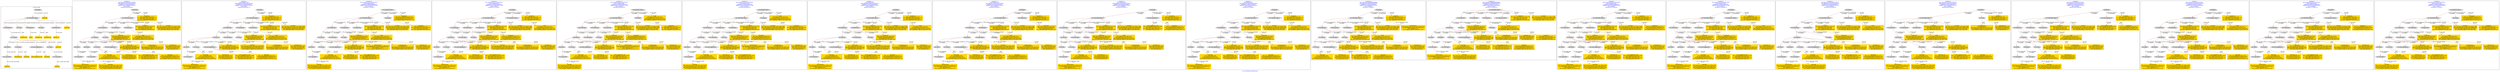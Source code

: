 digraph n0 {
fontcolor="blue"
remincross="true"
label="s13-s-art-institute-of-chicago.xml"
subgraph cluster_0 {
label="1-correct model"
n2[style="filled",color="white",fillcolor="lightgray",label="E12_Production1"];
n3[style="filled",color="white",fillcolor="lightgray",label="E21_Person1"];
n4[style="filled",color="white",fillcolor="lightgray",label="E69_Death1"];
n5[style="filled",color="white",fillcolor="lightgray",label="E74_Group1"];
n6[style="filled",color="white",fillcolor="lightgray",label="E82_Actor_Appellation1"];
n7[style="filled",color="white",fillcolor="lightgray",label="E67_Birth1"];
n8[shape="plaintext",style="filled",fillcolor="gold",label="Artist_URI"];
n9[style="filled",color="white",fillcolor="lightgray",label="E22_Man-Made_Object1"];
n10[style="filled",color="white",fillcolor="lightgray",label="E35_Title1"];
n11[style="filled",color="white",fillcolor="lightgray",label="E8_Acquisition1"];
n12[style="filled",color="white",fillcolor="lightgray",label="E55_Type1"];
n13[style="filled",color="white",fillcolor="lightgray",label="E54_Dimension1"];
n14[shape="plaintext",style="filled",fillcolor="gold",label="Linktodata"];
n15[shape="plaintext",style="filled",fillcolor="gold",label="Titleofartwork"];
n16[style="filled",color="white",fillcolor="lightgray",label="E38_Image1"];
n17[shape="plaintext",style="filled",fillcolor="gold",label="ImageURL"];
n18[style="filled",color="white",fillcolor="lightgray",label="E52_Time-Span1"];
n19[shape="plaintext",style="filled",fillcolor="gold",label="birthYear"];
n20[style="filled",color="white",fillcolor="lightgray",label="E52_Time-Span2"];
n21[shape="plaintext",style="filled",fillcolor="gold",label="deathYear"];
n22[shape="plaintext",style="filled",fillcolor="gold",label="Dimensions"];
n23[shape="plaintext",style="filled",fillcolor="gold",label="Technique_uri"];
n24[shape="plaintext",style="filled",fillcolor="gold",label="Typeofartwork"];
n25[shape="plaintext",style="filled",fillcolor="gold",label="Nationality_uri"];
n26[shape="plaintext",style="filled",fillcolor="gold",label="Nationality"];
n27[shape="plaintext",style="filled",fillcolor="gold",label="Artist_Appellation_URI"];
n28[shape="plaintext",style="filled",fillcolor="gold",label="Artistname"];
n29[shape="plaintext",style="filled",fillcolor="gold",label="Credit"];
}
subgraph cluster_1 {
label="candidate 0\nlink coherence:0.9615384615384616\nnode coherence:0.9583333333333334\nconfidence:0.5182142983200823\nmapping score:0.5398015915035195\ncost:25.99947\n-precision:0.88-recall:0.85"
n31[style="filled",color="white",fillcolor="lightgray",label="E12_Production1"];
n32[style="filled",color="white",fillcolor="lightgray",label="E21_Person1"];
n33[style="filled",color="white",fillcolor="lightgray",label="E55_Type1"];
n34[style="filled",color="white",fillcolor="lightgray",label="E67_Birth1"];
n35[style="filled",color="white",fillcolor="lightgray",label="E69_Death1"];
n36[style="filled",color="white",fillcolor="lightgray",label="E74_Group1"];
n37[style="filled",color="white",fillcolor="lightgray",label="E82_Actor_Appellation1"];
n38[style="filled",color="white",fillcolor="lightgray",label="E22_Man-Made_Object1"];
n39[style="filled",color="white",fillcolor="lightgray",label="E54_Dimension1"];
n40[style="filled",color="white",fillcolor="lightgray",label="E8_Acquisition1"];
n41[style="filled",color="white",fillcolor="lightgray",label="E38_Image1"];
n42[style="filled",color="white",fillcolor="lightgray",label="E52_Time-Span1"];
n43[style="filled",color="white",fillcolor="lightgray",label="E52_Time-Span3"];
n44[shape="plaintext",style="filled",fillcolor="gold",label="Artist_URI\n[E21_Person,classLink,0.436]\n[E82_Actor_Appellation,classLink,0.373]\n[E22_Man-Made_Object,classLink,0.096]\n[E38_Image,classLink,0.095]"];
n45[shape="plaintext",style="filled",fillcolor="gold",label="Artist_Appellation_URI\n[E82_Actor_Appellation,classLink,0.838]\n[E21_Person,classLink,0.112]\n[E22_Man-Made_Object,classLink,0.025]\n[E38_Image,classLink,0.025]"];
n46[shape="plaintext",style="filled",fillcolor="gold",label="Linktodata\n[E22_Man-Made_Object,classLink,0.727]\n[E38_Image,classLink,0.155]\n[E21_Person,classLink,0.063]\n[E82_Actor_Appellation,classLink,0.054]"];
n47[shape="plaintext",style="filled",fillcolor="gold",label="Nationality\n[E74_Group,label,0.569]\n[E74_Group,classLink,0.325]\n[E8_Acquisition,P3_has_note,0.054]\n[E22_Man-Made_Object,P3_has_note,0.052]"];
n48[shape="plaintext",style="filled",fillcolor="gold",label="deathYear\n[E52_Time-Span,P82_at_some_time_within,0.404]\n[E52_Time-Span,P82b_end_of_the_end,0.336]\n[E52_Time-Span,P82a_begin_of_the_begin,0.214]\n[E33_Linguistic_Object,P3_has_note,0.046]"];
n49[shape="plaintext",style="filled",fillcolor="gold",label="birthYear\n[E52_Time-Span,P82a_begin_of_the_begin,0.488]\n[E52_Time-Span,P82_at_some_time_within,0.383]\n[E22_Man-Made_Object,P3_has_note,0.069]\n[E73_Information_Object,P3_has_note,0.06]"];
n50[shape="plaintext",style="filled",fillcolor="gold",label="Credit\n[E30_Right,P3_has_note,0.331]\n[E8_Acquisition,P3_has_note,0.323]\n[E33_Linguistic_Object,P3_has_note,0.183]\n[E73_Information_Object,P3_has_note,0.163]"];
n51[shape="plaintext",style="filled",fillcolor="gold",label="Nationality_uri\n[E74_Group,classLink,0.697]\n[E55_Type,classLink,0.179]\n[E57_Material,classLink,0.085]\n[E74_Group,label,0.039]"];
n52[shape="plaintext",style="filled",fillcolor="gold",label="Titleofartwork\n[E52_Time-Span,P82_at_some_time_within,0.311]\n[E73_Information_Object,P3_has_note,0.243]\n[E35_Title,label,0.227]\n[E33_Linguistic_Object,P3_has_note,0.218]"];
n53[shape="plaintext",style="filled",fillcolor="gold",label="Typeofartwork\n[E55_Type,label,0.5]\n[E29_Design_or_Procedure,P3_has_note,0.441]\n[E73_Information_Object,P3_has_note,0.033]\n[E33_Linguistic_Object,P3_has_note,0.026]"];
n54[shape="plaintext",style="filled",fillcolor="gold",label="Dimensions\n[E54_Dimension,P3_has_note,0.917]\n[E82_Actor_Appellation,label,0.029]\n[E38_Image,classLink,0.028]\n[E22_Man-Made_Object,classLink,0.026]"];
n55[shape="plaintext",style="filled",fillcolor="gold",label="ImageURL\n[E38_Image,classLink,0.515]\n[E22_Man-Made_Object,classLink,0.395]\n[E21_Person,classLink,0.048]\n[E82_Actor_Appellation,classLink,0.041]"];
n56[shape="plaintext",style="filled",fillcolor="gold",label="Artistname\n[E82_Actor_Appellation,label,0.547]\n[E22_Man-Made_Object,classLink,0.168]\n[E8_Acquisition,P3_has_note,0.147]\n[E33_Linguistic_Object,P3_has_note,0.138]"];
n57[shape="plaintext",style="filled",fillcolor="gold",label="Technique_uri\n[E57_Material,classLink,0.424]\n[E55_Type,classLink,0.403]\n[E74_Group,classLink,0.173]\n[E55_Type,label,0.001]"];
}
subgraph cluster_2 {
label="candidate 1\nlink coherence:0.96\nnode coherence:0.9583333333333334\nconfidence:0.5182142983200823\nmapping score:0.5398015915035195\ncost:24.9995\n-precision:0.84-recall:0.78"
n59[style="filled",color="white",fillcolor="lightgray",label="E12_Production1"];
n60[style="filled",color="white",fillcolor="lightgray",label="E21_Person1"];
n61[style="filled",color="white",fillcolor="lightgray",label="E52_Time-Span2"];
n62[style="filled",color="white",fillcolor="lightgray",label="E55_Type1"];
n63[style="filled",color="white",fillcolor="lightgray",label="E67_Birth1"];
n64[style="filled",color="white",fillcolor="lightgray",label="E74_Group1"];
n65[style="filled",color="white",fillcolor="lightgray",label="E82_Actor_Appellation1"];
n66[style="filled",color="white",fillcolor="lightgray",label="E22_Man-Made_Object1"];
n67[style="filled",color="white",fillcolor="lightgray",label="E54_Dimension1"];
n68[style="filled",color="white",fillcolor="lightgray",label="E8_Acquisition1"];
n69[style="filled",color="white",fillcolor="lightgray",label="E38_Image1"];
n70[style="filled",color="white",fillcolor="lightgray",label="E52_Time-Span1"];
n71[shape="plaintext",style="filled",fillcolor="gold",label="Artist_URI\n[E21_Person,classLink,0.436]\n[E82_Actor_Appellation,classLink,0.373]\n[E22_Man-Made_Object,classLink,0.096]\n[E38_Image,classLink,0.095]"];
n72[shape="plaintext",style="filled",fillcolor="gold",label="Artist_Appellation_URI\n[E82_Actor_Appellation,classLink,0.838]\n[E21_Person,classLink,0.112]\n[E22_Man-Made_Object,classLink,0.025]\n[E38_Image,classLink,0.025]"];
n73[shape="plaintext",style="filled",fillcolor="gold",label="Linktodata\n[E22_Man-Made_Object,classLink,0.727]\n[E38_Image,classLink,0.155]\n[E21_Person,classLink,0.063]\n[E82_Actor_Appellation,classLink,0.054]"];
n74[shape="plaintext",style="filled",fillcolor="gold",label="Nationality\n[E74_Group,label,0.569]\n[E74_Group,classLink,0.325]\n[E8_Acquisition,P3_has_note,0.054]\n[E22_Man-Made_Object,P3_has_note,0.052]"];
n75[shape="plaintext",style="filled",fillcolor="gold",label="birthYear\n[E52_Time-Span,P82a_begin_of_the_begin,0.488]\n[E52_Time-Span,P82_at_some_time_within,0.383]\n[E22_Man-Made_Object,P3_has_note,0.069]\n[E73_Information_Object,P3_has_note,0.06]"];
n76[shape="plaintext",style="filled",fillcolor="gold",label="Credit\n[E30_Right,P3_has_note,0.331]\n[E8_Acquisition,P3_has_note,0.323]\n[E33_Linguistic_Object,P3_has_note,0.183]\n[E73_Information_Object,P3_has_note,0.163]"];
n77[shape="plaintext",style="filled",fillcolor="gold",label="Nationality_uri\n[E74_Group,classLink,0.697]\n[E55_Type,classLink,0.179]\n[E57_Material,classLink,0.085]\n[E74_Group,label,0.039]"];
n78[shape="plaintext",style="filled",fillcolor="gold",label="Titleofartwork\n[E52_Time-Span,P82_at_some_time_within,0.311]\n[E73_Information_Object,P3_has_note,0.243]\n[E35_Title,label,0.227]\n[E33_Linguistic_Object,P3_has_note,0.218]"];
n79[shape="plaintext",style="filled",fillcolor="gold",label="Typeofartwork\n[E55_Type,label,0.5]\n[E29_Design_or_Procedure,P3_has_note,0.441]\n[E73_Information_Object,P3_has_note,0.033]\n[E33_Linguistic_Object,P3_has_note,0.026]"];
n80[shape="plaintext",style="filled",fillcolor="gold",label="Dimensions\n[E54_Dimension,P3_has_note,0.917]\n[E82_Actor_Appellation,label,0.029]\n[E38_Image,classLink,0.028]\n[E22_Man-Made_Object,classLink,0.026]"];
n81[shape="plaintext",style="filled",fillcolor="gold",label="ImageURL\n[E38_Image,classLink,0.515]\n[E22_Man-Made_Object,classLink,0.395]\n[E21_Person,classLink,0.048]\n[E82_Actor_Appellation,classLink,0.041]"];
n82[shape="plaintext",style="filled",fillcolor="gold",label="Artistname\n[E82_Actor_Appellation,label,0.547]\n[E22_Man-Made_Object,classLink,0.168]\n[E8_Acquisition,P3_has_note,0.147]\n[E33_Linguistic_Object,P3_has_note,0.138]"];
n83[shape="plaintext",style="filled",fillcolor="gold",label="Technique_uri\n[E57_Material,classLink,0.424]\n[E55_Type,classLink,0.403]\n[E74_Group,classLink,0.173]\n[E55_Type,label,0.001]"];
n84[shape="plaintext",style="filled",fillcolor="gold",label="deathYear\n[E52_Time-Span,P82_at_some_time_within,0.404]\n[E52_Time-Span,P82b_end_of_the_end,0.336]\n[E52_Time-Span,P82a_begin_of_the_begin,0.214]\n[E33_Linguistic_Object,P3_has_note,0.046]"];
}
subgraph cluster_3 {
label="candidate 10\nlink coherence:0.9230769230769231\nnode coherence:0.96\nconfidence:0.4889761649029762\nmapping score:0.5187063406819444\ncost:125.009522\n-precision:0.73-recall:0.7"
n86[style="filled",color="white",fillcolor="lightgray",label="E12_Production1"];
n87[style="filled",color="white",fillcolor="lightgray",label="E21_Person1"];
n88[style="filled",color="white",fillcolor="lightgray",label="E52_Time-Span2"];
n89[style="filled",color="white",fillcolor="lightgray",label="E55_Type1"];
n90[style="filled",color="white",fillcolor="lightgray",label="E69_Death1"];
n91[style="filled",color="white",fillcolor="lightgray",label="E74_Group1"];
n92[style="filled",color="white",fillcolor="lightgray",label="E82_Actor_Appellation1"];
n93[style="filled",color="white",fillcolor="lightgray",label="E22_Man-Made_Object1"];
n94[style="filled",color="white",fillcolor="lightgray",label="E54_Dimension1"];
n95[style="filled",color="white",fillcolor="lightgray",label="E8_Acquisition1"];
n96[style="filled",color="white",fillcolor="lightgray",label="E33_Linguistic_Object1"];
n97[style="filled",color="white",fillcolor="lightgray",label="E52_Time-Span3"];
n98[style="filled",color="white",fillcolor="lightgray",label="E38_Image1"];
n99[shape="plaintext",style="filled",fillcolor="gold",label="Artist_URI\n[E21_Person,classLink,0.436]\n[E82_Actor_Appellation,classLink,0.373]\n[E22_Man-Made_Object,classLink,0.096]\n[E38_Image,classLink,0.095]"];
n100[shape="plaintext",style="filled",fillcolor="gold",label="Artistname\n[E82_Actor_Appellation,label,0.547]\n[E22_Man-Made_Object,classLink,0.168]\n[E8_Acquisition,P3_has_note,0.147]\n[E33_Linguistic_Object,P3_has_note,0.138]"];
n101[shape="plaintext",style="filled",fillcolor="gold",label="Artist_Appellation_URI\n[E82_Actor_Appellation,classLink,0.838]\n[E21_Person,classLink,0.112]\n[E22_Man-Made_Object,classLink,0.025]\n[E38_Image,classLink,0.025]"];
n102[shape="plaintext",style="filled",fillcolor="gold",label="Linktodata\n[E22_Man-Made_Object,classLink,0.727]\n[E38_Image,classLink,0.155]\n[E21_Person,classLink,0.063]\n[E82_Actor_Appellation,classLink,0.054]"];
n103[shape="plaintext",style="filled",fillcolor="gold",label="Nationality\n[E74_Group,label,0.569]\n[E74_Group,classLink,0.325]\n[E8_Acquisition,P3_has_note,0.054]\n[E22_Man-Made_Object,P3_has_note,0.052]"];
n104[shape="plaintext",style="filled",fillcolor="gold",label="deathYear\n[E52_Time-Span,P82_at_some_time_within,0.404]\n[E52_Time-Span,P82b_end_of_the_end,0.336]\n[E52_Time-Span,P82a_begin_of_the_begin,0.214]\n[E33_Linguistic_Object,P3_has_note,0.046]"];
n105[shape="plaintext",style="filled",fillcolor="gold",label="birthYear\n[E52_Time-Span,P82a_begin_of_the_begin,0.488]\n[E52_Time-Span,P82_at_some_time_within,0.383]\n[E22_Man-Made_Object,P3_has_note,0.069]\n[E73_Information_Object,P3_has_note,0.06]"];
n106[shape="plaintext",style="filled",fillcolor="gold",label="Credit\n[E30_Right,P3_has_note,0.331]\n[E8_Acquisition,P3_has_note,0.323]\n[E33_Linguistic_Object,P3_has_note,0.183]\n[E73_Information_Object,P3_has_note,0.163]"];
n107[shape="plaintext",style="filled",fillcolor="gold",label="Nationality_uri\n[E74_Group,classLink,0.697]\n[E55_Type,classLink,0.179]\n[E57_Material,classLink,0.085]\n[E74_Group,label,0.039]"];
n108[shape="plaintext",style="filled",fillcolor="gold",label="Typeofartwork\n[E55_Type,label,0.5]\n[E29_Design_or_Procedure,P3_has_note,0.441]\n[E73_Information_Object,P3_has_note,0.033]\n[E33_Linguistic_Object,P3_has_note,0.026]"];
n109[shape="plaintext",style="filled",fillcolor="gold",label="Dimensions\n[E54_Dimension,P3_has_note,0.917]\n[E82_Actor_Appellation,label,0.029]\n[E38_Image,classLink,0.028]\n[E22_Man-Made_Object,classLink,0.026]"];
n110[shape="plaintext",style="filled",fillcolor="gold",label="ImageURL\n[E38_Image,classLink,0.515]\n[E22_Man-Made_Object,classLink,0.395]\n[E21_Person,classLink,0.048]\n[E82_Actor_Appellation,classLink,0.041]"];
n111[shape="plaintext",style="filled",fillcolor="gold",label="Technique_uri\n[E57_Material,classLink,0.424]\n[E55_Type,classLink,0.403]\n[E74_Group,classLink,0.173]\n[E55_Type,label,0.001]"];
n112[shape="plaintext",style="filled",fillcolor="gold",label="Titleofartwork\n[E52_Time-Span,P82_at_some_time_within,0.311]\n[E73_Information_Object,P3_has_note,0.243]\n[E35_Title,label,0.227]\n[E33_Linguistic_Object,P3_has_note,0.218]"];
}
subgraph cluster_4 {
label="candidate 11\nlink coherence:0.9230769230769231\nnode coherence:0.96\nconfidence:0.4796613030045425\nmapping score:0.5156013867157999\ncost:125.009502\n-precision:0.73-recall:0.7"
n114[style="filled",color="white",fillcolor="lightgray",label="E12_Production1"];
n115[style="filled",color="white",fillcolor="lightgray",label="E21_Person1"];
n116[style="filled",color="white",fillcolor="lightgray",label="E52_Time-Span2"];
n117[style="filled",color="white",fillcolor="lightgray",label="E55_Type1"];
n118[style="filled",color="white",fillcolor="lightgray",label="E67_Birth1"];
n119[style="filled",color="white",fillcolor="lightgray",label="E74_Group1"];
n120[style="filled",color="white",fillcolor="lightgray",label="E82_Actor_Appellation1"];
n121[style="filled",color="white",fillcolor="lightgray",label="E22_Man-Made_Object1"];
n122[style="filled",color="white",fillcolor="lightgray",label="E54_Dimension1"];
n123[style="filled",color="white",fillcolor="lightgray",label="E8_Acquisition1"];
n124[style="filled",color="white",fillcolor="lightgray",label="E38_Image1"];
n125[style="filled",color="white",fillcolor="lightgray",label="E52_Time-Span1"];
n126[style="filled",color="white",fillcolor="lightgray",label="E33_Linguistic_Object1"];
n127[shape="plaintext",style="filled",fillcolor="gold",label="Artist_URI\n[E21_Person,classLink,0.436]\n[E82_Actor_Appellation,classLink,0.373]\n[E22_Man-Made_Object,classLink,0.096]\n[E38_Image,classLink,0.095]"];
n128[shape="plaintext",style="filled",fillcolor="gold",label="Credit\n[E30_Right,P3_has_note,0.331]\n[E8_Acquisition,P3_has_note,0.323]\n[E33_Linguistic_Object,P3_has_note,0.183]\n[E73_Information_Object,P3_has_note,0.163]"];
n129[shape="plaintext",style="filled",fillcolor="gold",label="Artist_Appellation_URI\n[E82_Actor_Appellation,classLink,0.838]\n[E21_Person,classLink,0.112]\n[E22_Man-Made_Object,classLink,0.025]\n[E38_Image,classLink,0.025]"];
n130[shape="plaintext",style="filled",fillcolor="gold",label="Linktodata\n[E22_Man-Made_Object,classLink,0.727]\n[E38_Image,classLink,0.155]\n[E21_Person,classLink,0.063]\n[E82_Actor_Appellation,classLink,0.054]"];
n131[shape="plaintext",style="filled",fillcolor="gold",label="Nationality\n[E74_Group,label,0.569]\n[E74_Group,classLink,0.325]\n[E8_Acquisition,P3_has_note,0.054]\n[E22_Man-Made_Object,P3_has_note,0.052]"];
n132[shape="plaintext",style="filled",fillcolor="gold",label="birthYear\n[E52_Time-Span,P82a_begin_of_the_begin,0.488]\n[E52_Time-Span,P82_at_some_time_within,0.383]\n[E22_Man-Made_Object,P3_has_note,0.069]\n[E73_Information_Object,P3_has_note,0.06]"];
n133[shape="plaintext",style="filled",fillcolor="gold",label="Artistname\n[E82_Actor_Appellation,label,0.547]\n[E22_Man-Made_Object,classLink,0.168]\n[E8_Acquisition,P3_has_note,0.147]\n[E33_Linguistic_Object,P3_has_note,0.138]"];
n134[shape="plaintext",style="filled",fillcolor="gold",label="Nationality_uri\n[E74_Group,classLink,0.697]\n[E55_Type,classLink,0.179]\n[E57_Material,classLink,0.085]\n[E74_Group,label,0.039]"];
n135[shape="plaintext",style="filled",fillcolor="gold",label="Titleofartwork\n[E52_Time-Span,P82_at_some_time_within,0.311]\n[E73_Information_Object,P3_has_note,0.243]\n[E35_Title,label,0.227]\n[E33_Linguistic_Object,P3_has_note,0.218]"];
n136[shape="plaintext",style="filled",fillcolor="gold",label="Typeofartwork\n[E55_Type,label,0.5]\n[E29_Design_or_Procedure,P3_has_note,0.441]\n[E73_Information_Object,P3_has_note,0.033]\n[E33_Linguistic_Object,P3_has_note,0.026]"];
n137[shape="plaintext",style="filled",fillcolor="gold",label="Dimensions\n[E54_Dimension,P3_has_note,0.917]\n[E82_Actor_Appellation,label,0.029]\n[E38_Image,classLink,0.028]\n[E22_Man-Made_Object,classLink,0.026]"];
n138[shape="plaintext",style="filled",fillcolor="gold",label="ImageURL\n[E38_Image,classLink,0.515]\n[E22_Man-Made_Object,classLink,0.395]\n[E21_Person,classLink,0.048]\n[E82_Actor_Appellation,classLink,0.041]"];
n139[shape="plaintext",style="filled",fillcolor="gold",label="Technique_uri\n[E57_Material,classLink,0.424]\n[E55_Type,classLink,0.403]\n[E74_Group,classLink,0.173]\n[E55_Type,label,0.001]"];
n140[shape="plaintext",style="filled",fillcolor="gold",label="deathYear\n[E52_Time-Span,P82_at_some_time_within,0.404]\n[E52_Time-Span,P82b_end_of_the_end,0.336]\n[E52_Time-Span,P82a_begin_of_the_begin,0.214]\n[E33_Linguistic_Object,P3_has_note,0.046]"];
}
subgraph cluster_5 {
label="candidate 12\nlink coherence:0.9230769230769231\nnode coherence:0.96\nconfidence:0.4796613030045425\nmapping score:0.5156013867157999\ncost:125.009512\n-precision:0.69-recall:0.67"
n142[style="filled",color="white",fillcolor="lightgray",label="E12_Production1"];
n143[style="filled",color="white",fillcolor="lightgray",label="E21_Person1"];
n144[style="filled",color="white",fillcolor="lightgray",label="E52_Time-Span2"];
n145[style="filled",color="white",fillcolor="lightgray",label="E55_Type1"];
n146[style="filled",color="white",fillcolor="lightgray",label="E69_Death1"];
n147[style="filled",color="white",fillcolor="lightgray",label="E74_Group1"];
n148[style="filled",color="white",fillcolor="lightgray",label="E82_Actor_Appellation1"];
n149[style="filled",color="white",fillcolor="lightgray",label="E22_Man-Made_Object1"];
n150[style="filled",color="white",fillcolor="lightgray",label="E54_Dimension1"];
n151[style="filled",color="white",fillcolor="lightgray",label="E8_Acquisition1"];
n152[style="filled",color="white",fillcolor="lightgray",label="E33_Linguistic_Object2"];
n153[style="filled",color="white",fillcolor="lightgray",label="E52_Time-Span3"];
n154[style="filled",color="white",fillcolor="lightgray",label="E38_Image1"];
n155[shape="plaintext",style="filled",fillcolor="gold",label="Artist_URI\n[E21_Person,classLink,0.436]\n[E82_Actor_Appellation,classLink,0.373]\n[E22_Man-Made_Object,classLink,0.096]\n[E38_Image,classLink,0.095]"];
n156[shape="plaintext",style="filled",fillcolor="gold",label="Credit\n[E30_Right,P3_has_note,0.331]\n[E8_Acquisition,P3_has_note,0.323]\n[E33_Linguistic_Object,P3_has_note,0.183]\n[E73_Information_Object,P3_has_note,0.163]"];
n157[shape="plaintext",style="filled",fillcolor="gold",label="Artist_Appellation_URI\n[E82_Actor_Appellation,classLink,0.838]\n[E21_Person,classLink,0.112]\n[E22_Man-Made_Object,classLink,0.025]\n[E38_Image,classLink,0.025]"];
n158[shape="plaintext",style="filled",fillcolor="gold",label="Linktodata\n[E22_Man-Made_Object,classLink,0.727]\n[E38_Image,classLink,0.155]\n[E21_Person,classLink,0.063]\n[E82_Actor_Appellation,classLink,0.054]"];
n159[shape="plaintext",style="filled",fillcolor="gold",label="Nationality\n[E74_Group,label,0.569]\n[E74_Group,classLink,0.325]\n[E8_Acquisition,P3_has_note,0.054]\n[E22_Man-Made_Object,P3_has_note,0.052]"];
n160[shape="plaintext",style="filled",fillcolor="gold",label="deathYear\n[E52_Time-Span,P82_at_some_time_within,0.404]\n[E52_Time-Span,P82b_end_of_the_end,0.336]\n[E52_Time-Span,P82a_begin_of_the_begin,0.214]\n[E33_Linguistic_Object,P3_has_note,0.046]"];
n161[shape="plaintext",style="filled",fillcolor="gold",label="birthYear\n[E52_Time-Span,P82a_begin_of_the_begin,0.488]\n[E52_Time-Span,P82_at_some_time_within,0.383]\n[E22_Man-Made_Object,P3_has_note,0.069]\n[E73_Information_Object,P3_has_note,0.06]"];
n162[shape="plaintext",style="filled",fillcolor="gold",label="Artistname\n[E82_Actor_Appellation,label,0.547]\n[E22_Man-Made_Object,classLink,0.168]\n[E8_Acquisition,P3_has_note,0.147]\n[E33_Linguistic_Object,P3_has_note,0.138]"];
n163[shape="plaintext",style="filled",fillcolor="gold",label="Nationality_uri\n[E74_Group,classLink,0.697]\n[E55_Type,classLink,0.179]\n[E57_Material,classLink,0.085]\n[E74_Group,label,0.039]"];
n164[shape="plaintext",style="filled",fillcolor="gold",label="Typeofartwork\n[E55_Type,label,0.5]\n[E29_Design_or_Procedure,P3_has_note,0.441]\n[E73_Information_Object,P3_has_note,0.033]\n[E33_Linguistic_Object,P3_has_note,0.026]"];
n165[shape="plaintext",style="filled",fillcolor="gold",label="Dimensions\n[E54_Dimension,P3_has_note,0.917]\n[E82_Actor_Appellation,label,0.029]\n[E38_Image,classLink,0.028]\n[E22_Man-Made_Object,classLink,0.026]"];
n166[shape="plaintext",style="filled",fillcolor="gold",label="ImageURL\n[E38_Image,classLink,0.515]\n[E22_Man-Made_Object,classLink,0.395]\n[E21_Person,classLink,0.048]\n[E82_Actor_Appellation,classLink,0.041]"];
n167[shape="plaintext",style="filled",fillcolor="gold",label="Technique_uri\n[E57_Material,classLink,0.424]\n[E55_Type,classLink,0.403]\n[E74_Group,classLink,0.173]\n[E55_Type,label,0.001]"];
n168[shape="plaintext",style="filled",fillcolor="gold",label="Titleofartwork\n[E52_Time-Span,P82_at_some_time_within,0.311]\n[E73_Information_Object,P3_has_note,0.243]\n[E35_Title,label,0.227]\n[E33_Linguistic_Object,P3_has_note,0.218]"];
}
subgraph cluster_6 {
label="candidate 13\nlink coherence:0.9230769230769231\nnode coherence:0.96\nconfidence:0.4796613030045425\nmapping score:0.5156013867157999\ncost:125.009522\n-precision:0.69-recall:0.67"
n170[style="filled",color="white",fillcolor="lightgray",label="E12_Production1"];
n171[style="filled",color="white",fillcolor="lightgray",label="E21_Person1"];
n172[style="filled",color="white",fillcolor="lightgray",label="E52_Time-Span2"];
n173[style="filled",color="white",fillcolor="lightgray",label="E55_Type1"];
n174[style="filled",color="white",fillcolor="lightgray",label="E69_Death1"];
n175[style="filled",color="white",fillcolor="lightgray",label="E74_Group1"];
n176[style="filled",color="white",fillcolor="lightgray",label="E82_Actor_Appellation1"];
n177[style="filled",color="white",fillcolor="lightgray",label="E22_Man-Made_Object1"];
n178[style="filled",color="white",fillcolor="lightgray",label="E54_Dimension1"];
n179[style="filled",color="white",fillcolor="lightgray",label="E8_Acquisition1"];
n180[style="filled",color="white",fillcolor="lightgray",label="E33_Linguistic_Object1"];
n181[style="filled",color="white",fillcolor="lightgray",label="E52_Time-Span3"];
n182[style="filled",color="white",fillcolor="lightgray",label="E38_Image1"];
n183[shape="plaintext",style="filled",fillcolor="gold",label="Artist_URI\n[E21_Person,classLink,0.436]\n[E82_Actor_Appellation,classLink,0.373]\n[E22_Man-Made_Object,classLink,0.096]\n[E38_Image,classLink,0.095]"];
n184[shape="plaintext",style="filled",fillcolor="gold",label="Credit\n[E30_Right,P3_has_note,0.331]\n[E8_Acquisition,P3_has_note,0.323]\n[E33_Linguistic_Object,P3_has_note,0.183]\n[E73_Information_Object,P3_has_note,0.163]"];
n185[shape="plaintext",style="filled",fillcolor="gold",label="Artist_Appellation_URI\n[E82_Actor_Appellation,classLink,0.838]\n[E21_Person,classLink,0.112]\n[E22_Man-Made_Object,classLink,0.025]\n[E38_Image,classLink,0.025]"];
n186[shape="plaintext",style="filled",fillcolor="gold",label="Linktodata\n[E22_Man-Made_Object,classLink,0.727]\n[E38_Image,classLink,0.155]\n[E21_Person,classLink,0.063]\n[E82_Actor_Appellation,classLink,0.054]"];
n187[shape="plaintext",style="filled",fillcolor="gold",label="Nationality\n[E74_Group,label,0.569]\n[E74_Group,classLink,0.325]\n[E8_Acquisition,P3_has_note,0.054]\n[E22_Man-Made_Object,P3_has_note,0.052]"];
n188[shape="plaintext",style="filled",fillcolor="gold",label="deathYear\n[E52_Time-Span,P82_at_some_time_within,0.404]\n[E52_Time-Span,P82b_end_of_the_end,0.336]\n[E52_Time-Span,P82a_begin_of_the_begin,0.214]\n[E33_Linguistic_Object,P3_has_note,0.046]"];
n189[shape="plaintext",style="filled",fillcolor="gold",label="birthYear\n[E52_Time-Span,P82a_begin_of_the_begin,0.488]\n[E52_Time-Span,P82_at_some_time_within,0.383]\n[E22_Man-Made_Object,P3_has_note,0.069]\n[E73_Information_Object,P3_has_note,0.06]"];
n190[shape="plaintext",style="filled",fillcolor="gold",label="Artistname\n[E82_Actor_Appellation,label,0.547]\n[E22_Man-Made_Object,classLink,0.168]\n[E8_Acquisition,P3_has_note,0.147]\n[E33_Linguistic_Object,P3_has_note,0.138]"];
n191[shape="plaintext",style="filled",fillcolor="gold",label="Nationality_uri\n[E74_Group,classLink,0.697]\n[E55_Type,classLink,0.179]\n[E57_Material,classLink,0.085]\n[E74_Group,label,0.039]"];
n192[shape="plaintext",style="filled",fillcolor="gold",label="Typeofartwork\n[E55_Type,label,0.5]\n[E29_Design_or_Procedure,P3_has_note,0.441]\n[E73_Information_Object,P3_has_note,0.033]\n[E33_Linguistic_Object,P3_has_note,0.026]"];
n193[shape="plaintext",style="filled",fillcolor="gold",label="Dimensions\n[E54_Dimension,P3_has_note,0.917]\n[E82_Actor_Appellation,label,0.029]\n[E38_Image,classLink,0.028]\n[E22_Man-Made_Object,classLink,0.026]"];
n194[shape="plaintext",style="filled",fillcolor="gold",label="ImageURL\n[E38_Image,classLink,0.515]\n[E22_Man-Made_Object,classLink,0.395]\n[E21_Person,classLink,0.048]\n[E82_Actor_Appellation,classLink,0.041]"];
n195[shape="plaintext",style="filled",fillcolor="gold",label="Technique_uri\n[E57_Material,classLink,0.424]\n[E55_Type,classLink,0.403]\n[E74_Group,classLink,0.173]\n[E55_Type,label,0.001]"];
n196[shape="plaintext",style="filled",fillcolor="gold",label="Titleofartwork\n[E52_Time-Span,P82_at_some_time_within,0.311]\n[E73_Information_Object,P3_has_note,0.243]\n[E35_Title,label,0.227]\n[E33_Linguistic_Object,P3_has_note,0.218]"];
}
subgraph cluster_7 {
label="candidate 14\nlink coherence:0.92\nnode coherence:0.9583333333333334\nconfidence:0.5182142983200823\nmapping score:0.5398015915035195\ncost:124.009532\n-precision:0.8-recall:0.74"
n198[style="filled",color="white",fillcolor="lightgray",label="E12_Production1"];
n199[style="filled",color="white",fillcolor="lightgray",label="E21_Person1"];
n200[style="filled",color="white",fillcolor="lightgray",label="E52_Time-Span2"];
n201[style="filled",color="white",fillcolor="lightgray",label="E55_Type1"];
n202[style="filled",color="white",fillcolor="lightgray",label="E67_Birth1"];
n203[style="filled",color="white",fillcolor="lightgray",label="E74_Group1"];
n204[style="filled",color="white",fillcolor="lightgray",label="E82_Actor_Appellation1"];
n205[style="filled",color="white",fillcolor="lightgray",label="E22_Man-Made_Object1"];
n206[style="filled",color="white",fillcolor="lightgray",label="E54_Dimension1"];
n207[style="filled",color="white",fillcolor="lightgray",label="E38_Image1"];
n208[style="filled",color="white",fillcolor="lightgray",label="E52_Time-Span1"];
n209[style="filled",color="white",fillcolor="lightgray",label="E8_Acquisition1"];
n210[shape="plaintext",style="filled",fillcolor="gold",label="Artist_URI\n[E21_Person,classLink,0.436]\n[E82_Actor_Appellation,classLink,0.373]\n[E22_Man-Made_Object,classLink,0.096]\n[E38_Image,classLink,0.095]"];
n211[shape="plaintext",style="filled",fillcolor="gold",label="Artist_Appellation_URI\n[E82_Actor_Appellation,classLink,0.838]\n[E21_Person,classLink,0.112]\n[E22_Man-Made_Object,classLink,0.025]\n[E38_Image,classLink,0.025]"];
n212[shape="plaintext",style="filled",fillcolor="gold",label="Linktodata\n[E22_Man-Made_Object,classLink,0.727]\n[E38_Image,classLink,0.155]\n[E21_Person,classLink,0.063]\n[E82_Actor_Appellation,classLink,0.054]"];
n213[shape="plaintext",style="filled",fillcolor="gold",label="Nationality\n[E74_Group,label,0.569]\n[E74_Group,classLink,0.325]\n[E8_Acquisition,P3_has_note,0.054]\n[E22_Man-Made_Object,P3_has_note,0.052]"];
n214[shape="plaintext",style="filled",fillcolor="gold",label="birthYear\n[E52_Time-Span,P82a_begin_of_the_begin,0.488]\n[E52_Time-Span,P82_at_some_time_within,0.383]\n[E22_Man-Made_Object,P3_has_note,0.069]\n[E73_Information_Object,P3_has_note,0.06]"];
n215[shape="plaintext",style="filled",fillcolor="gold",label="Credit\n[E30_Right,P3_has_note,0.331]\n[E8_Acquisition,P3_has_note,0.323]\n[E33_Linguistic_Object,P3_has_note,0.183]\n[E73_Information_Object,P3_has_note,0.163]"];
n216[shape="plaintext",style="filled",fillcolor="gold",label="Nationality_uri\n[E74_Group,classLink,0.697]\n[E55_Type,classLink,0.179]\n[E57_Material,classLink,0.085]\n[E74_Group,label,0.039]"];
n217[shape="plaintext",style="filled",fillcolor="gold",label="Titleofartwork\n[E52_Time-Span,P82_at_some_time_within,0.311]\n[E73_Information_Object,P3_has_note,0.243]\n[E35_Title,label,0.227]\n[E33_Linguistic_Object,P3_has_note,0.218]"];
n218[shape="plaintext",style="filled",fillcolor="gold",label="Typeofartwork\n[E55_Type,label,0.5]\n[E29_Design_or_Procedure,P3_has_note,0.441]\n[E73_Information_Object,P3_has_note,0.033]\n[E33_Linguistic_Object,P3_has_note,0.026]"];
n219[shape="plaintext",style="filled",fillcolor="gold",label="Dimensions\n[E54_Dimension,P3_has_note,0.917]\n[E82_Actor_Appellation,label,0.029]\n[E38_Image,classLink,0.028]\n[E22_Man-Made_Object,classLink,0.026]"];
n220[shape="plaintext",style="filled",fillcolor="gold",label="ImageURL\n[E38_Image,classLink,0.515]\n[E22_Man-Made_Object,classLink,0.395]\n[E21_Person,classLink,0.048]\n[E82_Actor_Appellation,classLink,0.041]"];
n221[shape="plaintext",style="filled",fillcolor="gold",label="Artistname\n[E82_Actor_Appellation,label,0.547]\n[E22_Man-Made_Object,classLink,0.168]\n[E8_Acquisition,P3_has_note,0.147]\n[E33_Linguistic_Object,P3_has_note,0.138]"];
n222[shape="plaintext",style="filled",fillcolor="gold",label="Technique_uri\n[E57_Material,classLink,0.424]\n[E55_Type,classLink,0.403]\n[E74_Group,classLink,0.173]\n[E55_Type,label,0.001]"];
n223[shape="plaintext",style="filled",fillcolor="gold",label="deathYear\n[E52_Time-Span,P82_at_some_time_within,0.404]\n[E52_Time-Span,P82b_end_of_the_end,0.336]\n[E52_Time-Span,P82a_begin_of_the_begin,0.214]\n[E33_Linguistic_Object,P3_has_note,0.046]"];
}
subgraph cluster_8 {
label="candidate 15\nlink coherence:0.92\nnode coherence:0.9583333333333334\nconfidence:0.5182142983200823\nmapping score:0.5398015915035195\ncost:124.009552\n-precision:0.8-recall:0.74"
n225[style="filled",color="white",fillcolor="lightgray",label="E12_Production1"];
n226[style="filled",color="white",fillcolor="lightgray",label="E21_Person1"];
n227[style="filled",color="white",fillcolor="lightgray",label="E52_Time-Span2"];
n228[style="filled",color="white",fillcolor="lightgray",label="E55_Type1"];
n229[style="filled",color="white",fillcolor="lightgray",label="E67_Birth1"];
n230[style="filled",color="white",fillcolor="lightgray",label="E74_Group1"];
n231[style="filled",color="white",fillcolor="lightgray",label="E82_Actor_Appellation1"];
n232[style="filled",color="white",fillcolor="lightgray",label="E22_Man-Made_Object1"];
n233[style="filled",color="white",fillcolor="lightgray",label="E8_Acquisition1"];
n234[style="filled",color="white",fillcolor="lightgray",label="E38_Image1"];
n235[style="filled",color="white",fillcolor="lightgray",label="E52_Time-Span1"];
n236[style="filled",color="white",fillcolor="lightgray",label="E54_Dimension1"];
n237[shape="plaintext",style="filled",fillcolor="gold",label="Artist_URI\n[E21_Person,classLink,0.436]\n[E82_Actor_Appellation,classLink,0.373]\n[E22_Man-Made_Object,classLink,0.096]\n[E38_Image,classLink,0.095]"];
n238[shape="plaintext",style="filled",fillcolor="gold",label="Artist_Appellation_URI\n[E82_Actor_Appellation,classLink,0.838]\n[E21_Person,classLink,0.112]\n[E22_Man-Made_Object,classLink,0.025]\n[E38_Image,classLink,0.025]"];
n239[shape="plaintext",style="filled",fillcolor="gold",label="Linktodata\n[E22_Man-Made_Object,classLink,0.727]\n[E38_Image,classLink,0.155]\n[E21_Person,classLink,0.063]\n[E82_Actor_Appellation,classLink,0.054]"];
n240[shape="plaintext",style="filled",fillcolor="gold",label="Nationality\n[E74_Group,label,0.569]\n[E74_Group,classLink,0.325]\n[E8_Acquisition,P3_has_note,0.054]\n[E22_Man-Made_Object,P3_has_note,0.052]"];
n241[shape="plaintext",style="filled",fillcolor="gold",label="birthYear\n[E52_Time-Span,P82a_begin_of_the_begin,0.488]\n[E52_Time-Span,P82_at_some_time_within,0.383]\n[E22_Man-Made_Object,P3_has_note,0.069]\n[E73_Information_Object,P3_has_note,0.06]"];
n242[shape="plaintext",style="filled",fillcolor="gold",label="Credit\n[E30_Right,P3_has_note,0.331]\n[E8_Acquisition,P3_has_note,0.323]\n[E33_Linguistic_Object,P3_has_note,0.183]\n[E73_Information_Object,P3_has_note,0.163]"];
n243[shape="plaintext",style="filled",fillcolor="gold",label="Nationality_uri\n[E74_Group,classLink,0.697]\n[E55_Type,classLink,0.179]\n[E57_Material,classLink,0.085]\n[E74_Group,label,0.039]"];
n244[shape="plaintext",style="filled",fillcolor="gold",label="Titleofartwork\n[E52_Time-Span,P82_at_some_time_within,0.311]\n[E73_Information_Object,P3_has_note,0.243]\n[E35_Title,label,0.227]\n[E33_Linguistic_Object,P3_has_note,0.218]"];
n245[shape="plaintext",style="filled",fillcolor="gold",label="Typeofartwork\n[E55_Type,label,0.5]\n[E29_Design_or_Procedure,P3_has_note,0.441]\n[E73_Information_Object,P3_has_note,0.033]\n[E33_Linguistic_Object,P3_has_note,0.026]"];
n246[shape="plaintext",style="filled",fillcolor="gold",label="Dimensions\n[E54_Dimension,P3_has_note,0.917]\n[E82_Actor_Appellation,label,0.029]\n[E38_Image,classLink,0.028]\n[E22_Man-Made_Object,classLink,0.026]"];
n247[shape="plaintext",style="filled",fillcolor="gold",label="ImageURL\n[E38_Image,classLink,0.515]\n[E22_Man-Made_Object,classLink,0.395]\n[E21_Person,classLink,0.048]\n[E82_Actor_Appellation,classLink,0.041]"];
n248[shape="plaintext",style="filled",fillcolor="gold",label="Artistname\n[E82_Actor_Appellation,label,0.547]\n[E22_Man-Made_Object,classLink,0.168]\n[E8_Acquisition,P3_has_note,0.147]\n[E33_Linguistic_Object,P3_has_note,0.138]"];
n249[shape="plaintext",style="filled",fillcolor="gold",label="Technique_uri\n[E57_Material,classLink,0.424]\n[E55_Type,classLink,0.403]\n[E74_Group,classLink,0.173]\n[E55_Type,label,0.001]"];
n250[shape="plaintext",style="filled",fillcolor="gold",label="deathYear\n[E52_Time-Span,P82_at_some_time_within,0.404]\n[E52_Time-Span,P82b_end_of_the_end,0.336]\n[E52_Time-Span,P82a_begin_of_the_begin,0.214]\n[E33_Linguistic_Object,P3_has_note,0.046]"];
}
subgraph cluster_9 {
label="candidate 16\nlink coherence:0.92\nnode coherence:0.9583333333333334\nconfidence:0.5182142983200823\nmapping score:0.5398015915035195\ncost:124.009562\n-precision:0.8-recall:0.74"
n252[style="filled",color="white",fillcolor="lightgray",label="E12_Production1"];
n253[style="filled",color="white",fillcolor="lightgray",label="E21_Person1"];
n254[style="filled",color="white",fillcolor="lightgray",label="E52_Time-Span2"];
n255[style="filled",color="white",fillcolor="lightgray",label="E55_Type1"];
n256[style="filled",color="white",fillcolor="lightgray",label="E67_Birth1"];
n257[style="filled",color="white",fillcolor="lightgray",label="E74_Group1"];
n258[style="filled",color="white",fillcolor="lightgray",label="E22_Man-Made_Object1"];
n259[style="filled",color="white",fillcolor="lightgray",label="E54_Dimension1"];
n260[style="filled",color="white",fillcolor="lightgray",label="E8_Acquisition1"];
n261[style="filled",color="white",fillcolor="lightgray",label="E38_Image1"];
n262[style="filled",color="white",fillcolor="lightgray",label="E52_Time-Span1"];
n263[style="filled",color="white",fillcolor="lightgray",label="E82_Actor_Appellation1"];
n264[shape="plaintext",style="filled",fillcolor="gold",label="Artist_URI\n[E21_Person,classLink,0.436]\n[E82_Actor_Appellation,classLink,0.373]\n[E22_Man-Made_Object,classLink,0.096]\n[E38_Image,classLink,0.095]"];
n265[shape="plaintext",style="filled",fillcolor="gold",label="Artist_Appellation_URI\n[E82_Actor_Appellation,classLink,0.838]\n[E21_Person,classLink,0.112]\n[E22_Man-Made_Object,classLink,0.025]\n[E38_Image,classLink,0.025]"];
n266[shape="plaintext",style="filled",fillcolor="gold",label="Linktodata\n[E22_Man-Made_Object,classLink,0.727]\n[E38_Image,classLink,0.155]\n[E21_Person,classLink,0.063]\n[E82_Actor_Appellation,classLink,0.054]"];
n267[shape="plaintext",style="filled",fillcolor="gold",label="Nationality\n[E74_Group,label,0.569]\n[E74_Group,classLink,0.325]\n[E8_Acquisition,P3_has_note,0.054]\n[E22_Man-Made_Object,P3_has_note,0.052]"];
n268[shape="plaintext",style="filled",fillcolor="gold",label="birthYear\n[E52_Time-Span,P82a_begin_of_the_begin,0.488]\n[E52_Time-Span,P82_at_some_time_within,0.383]\n[E22_Man-Made_Object,P3_has_note,0.069]\n[E73_Information_Object,P3_has_note,0.06]"];
n269[shape="plaintext",style="filled",fillcolor="gold",label="Credit\n[E30_Right,P3_has_note,0.331]\n[E8_Acquisition,P3_has_note,0.323]\n[E33_Linguistic_Object,P3_has_note,0.183]\n[E73_Information_Object,P3_has_note,0.163]"];
n270[shape="plaintext",style="filled",fillcolor="gold",label="Nationality_uri\n[E74_Group,classLink,0.697]\n[E55_Type,classLink,0.179]\n[E57_Material,classLink,0.085]\n[E74_Group,label,0.039]"];
n271[shape="plaintext",style="filled",fillcolor="gold",label="Titleofartwork\n[E52_Time-Span,P82_at_some_time_within,0.311]\n[E73_Information_Object,P3_has_note,0.243]\n[E35_Title,label,0.227]\n[E33_Linguistic_Object,P3_has_note,0.218]"];
n272[shape="plaintext",style="filled",fillcolor="gold",label="Typeofartwork\n[E55_Type,label,0.5]\n[E29_Design_or_Procedure,P3_has_note,0.441]\n[E73_Information_Object,P3_has_note,0.033]\n[E33_Linguistic_Object,P3_has_note,0.026]"];
n273[shape="plaintext",style="filled",fillcolor="gold",label="Dimensions\n[E54_Dimension,P3_has_note,0.917]\n[E82_Actor_Appellation,label,0.029]\n[E38_Image,classLink,0.028]\n[E22_Man-Made_Object,classLink,0.026]"];
n274[shape="plaintext",style="filled",fillcolor="gold",label="ImageURL\n[E38_Image,classLink,0.515]\n[E22_Man-Made_Object,classLink,0.395]\n[E21_Person,classLink,0.048]\n[E82_Actor_Appellation,classLink,0.041]"];
n275[shape="plaintext",style="filled",fillcolor="gold",label="Artistname\n[E82_Actor_Appellation,label,0.547]\n[E22_Man-Made_Object,classLink,0.168]\n[E8_Acquisition,P3_has_note,0.147]\n[E33_Linguistic_Object,P3_has_note,0.138]"];
n276[shape="plaintext",style="filled",fillcolor="gold",label="Technique_uri\n[E57_Material,classLink,0.424]\n[E55_Type,classLink,0.403]\n[E74_Group,classLink,0.173]\n[E55_Type,label,0.001]"];
n277[shape="plaintext",style="filled",fillcolor="gold",label="deathYear\n[E52_Time-Span,P82_at_some_time_within,0.404]\n[E52_Time-Span,P82b_end_of_the_end,0.336]\n[E52_Time-Span,P82a_begin_of_the_begin,0.214]\n[E33_Linguistic_Object,P3_has_note,0.046]"];
}
subgraph cluster_10 {
label="candidate 17\nlink coherence:0.92\nnode coherence:0.9583333333333334\nconfidence:0.508225973342971\nmapping score:0.5364721498444824\ncost:124.009532\n-precision:0.76-recall:0.7"
n279[style="filled",color="white",fillcolor="lightgray",label="E12_Production1"];
n280[style="filled",color="white",fillcolor="lightgray",label="E21_Person1"];
n281[style="filled",color="white",fillcolor="lightgray",label="E52_Time-Span2"];
n282[style="filled",color="white",fillcolor="lightgray",label="E55_Type1"];
n283[style="filled",color="white",fillcolor="lightgray",label="E67_Birth1"];
n284[style="filled",color="white",fillcolor="lightgray",label="E74_Group1"];
n285[style="filled",color="white",fillcolor="lightgray",label="E82_Actor_Appellation1"];
n286[style="filled",color="white",fillcolor="lightgray",label="E22_Man-Made_Object1"];
n287[style="filled",color="white",fillcolor="lightgray",label="E54_Dimension1"];
n288[style="filled",color="white",fillcolor="lightgray",label="E38_Image1"];
n289[style="filled",color="white",fillcolor="lightgray",label="E52_Time-Span1"];
n290[style="filled",color="white",fillcolor="lightgray",label="E33_Linguistic_Object1"];
n291[shape="plaintext",style="filled",fillcolor="gold",label="Artist_URI\n[E21_Person,classLink,0.436]\n[E82_Actor_Appellation,classLink,0.373]\n[E22_Man-Made_Object,classLink,0.096]\n[E38_Image,classLink,0.095]"];
n292[shape="plaintext",style="filled",fillcolor="gold",label="Credit\n[E30_Right,P3_has_note,0.331]\n[E8_Acquisition,P3_has_note,0.323]\n[E33_Linguistic_Object,P3_has_note,0.183]\n[E73_Information_Object,P3_has_note,0.163]"];
n293[shape="plaintext",style="filled",fillcolor="gold",label="Artist_Appellation_URI\n[E82_Actor_Appellation,classLink,0.838]\n[E21_Person,classLink,0.112]\n[E22_Man-Made_Object,classLink,0.025]\n[E38_Image,classLink,0.025]"];
n294[shape="plaintext",style="filled",fillcolor="gold",label="Linktodata\n[E22_Man-Made_Object,classLink,0.727]\n[E38_Image,classLink,0.155]\n[E21_Person,classLink,0.063]\n[E82_Actor_Appellation,classLink,0.054]"];
n295[shape="plaintext",style="filled",fillcolor="gold",label="Nationality\n[E74_Group,label,0.569]\n[E74_Group,classLink,0.325]\n[E8_Acquisition,P3_has_note,0.054]\n[E22_Man-Made_Object,P3_has_note,0.052]"];
n296[shape="plaintext",style="filled",fillcolor="gold",label="birthYear\n[E52_Time-Span,P82a_begin_of_the_begin,0.488]\n[E52_Time-Span,P82_at_some_time_within,0.383]\n[E22_Man-Made_Object,P3_has_note,0.069]\n[E73_Information_Object,P3_has_note,0.06]"];
n297[shape="plaintext",style="filled",fillcolor="gold",label="Nationality_uri\n[E74_Group,classLink,0.697]\n[E55_Type,classLink,0.179]\n[E57_Material,classLink,0.085]\n[E74_Group,label,0.039]"];
n298[shape="plaintext",style="filled",fillcolor="gold",label="Titleofartwork\n[E52_Time-Span,P82_at_some_time_within,0.311]\n[E73_Information_Object,P3_has_note,0.243]\n[E35_Title,label,0.227]\n[E33_Linguistic_Object,P3_has_note,0.218]"];
n299[shape="plaintext",style="filled",fillcolor="gold",label="Typeofartwork\n[E55_Type,label,0.5]\n[E29_Design_or_Procedure,P3_has_note,0.441]\n[E73_Information_Object,P3_has_note,0.033]\n[E33_Linguistic_Object,P3_has_note,0.026]"];
n300[shape="plaintext",style="filled",fillcolor="gold",label="Dimensions\n[E54_Dimension,P3_has_note,0.917]\n[E82_Actor_Appellation,label,0.029]\n[E38_Image,classLink,0.028]\n[E22_Man-Made_Object,classLink,0.026]"];
n301[shape="plaintext",style="filled",fillcolor="gold",label="ImageURL\n[E38_Image,classLink,0.515]\n[E22_Man-Made_Object,classLink,0.395]\n[E21_Person,classLink,0.048]\n[E82_Actor_Appellation,classLink,0.041]"];
n302[shape="plaintext",style="filled",fillcolor="gold",label="Artistname\n[E82_Actor_Appellation,label,0.547]\n[E22_Man-Made_Object,classLink,0.168]\n[E8_Acquisition,P3_has_note,0.147]\n[E33_Linguistic_Object,P3_has_note,0.138]"];
n303[shape="plaintext",style="filled",fillcolor="gold",label="Technique_uri\n[E57_Material,classLink,0.424]\n[E55_Type,classLink,0.403]\n[E74_Group,classLink,0.173]\n[E55_Type,label,0.001]"];
n304[shape="plaintext",style="filled",fillcolor="gold",label="deathYear\n[E52_Time-Span,P82_at_some_time_within,0.404]\n[E52_Time-Span,P82b_end_of_the_end,0.336]\n[E52_Time-Span,P82a_begin_of_the_begin,0.214]\n[E33_Linguistic_Object,P3_has_note,0.046]"];
}
subgraph cluster_11 {
label="candidate 18\nlink coherence:0.9166666666666666\nnode coherence:0.9583333333333334\nconfidence:0.5182142983200823\nmapping score:0.5398015915035195\ncost:123.009582\n-precision:0.79-recall:0.7"
n306[style="filled",color="white",fillcolor="lightgray",label="E12_Production1"];
n307[style="filled",color="white",fillcolor="lightgray",label="E21_Person1"];
n308[style="filled",color="white",fillcolor="lightgray",label="E52_Time-Span2"];
n309[style="filled",color="white",fillcolor="lightgray",label="E55_Type1"];
n310[style="filled",color="white",fillcolor="lightgray",label="E74_Group1"];
n311[style="filled",color="white",fillcolor="lightgray",label="E82_Actor_Appellation1"];
n312[style="filled",color="white",fillcolor="lightgray",label="E22_Man-Made_Object1"];
n313[style="filled",color="white",fillcolor="lightgray",label="E54_Dimension1"];
n314[style="filled",color="white",fillcolor="lightgray",label="E8_Acquisition1"];
n315[style="filled",color="white",fillcolor="lightgray",label="E38_Image1"];
n316[style="filled",color="white",fillcolor="lightgray",label="E52_Time-Span1"];
n317[shape="plaintext",style="filled",fillcolor="gold",label="Artist_URI\n[E21_Person,classLink,0.436]\n[E82_Actor_Appellation,classLink,0.373]\n[E22_Man-Made_Object,classLink,0.096]\n[E38_Image,classLink,0.095]"];
n318[shape="plaintext",style="filled",fillcolor="gold",label="Artist_Appellation_URI\n[E82_Actor_Appellation,classLink,0.838]\n[E21_Person,classLink,0.112]\n[E22_Man-Made_Object,classLink,0.025]\n[E38_Image,classLink,0.025]"];
n319[shape="plaintext",style="filled",fillcolor="gold",label="Linktodata\n[E22_Man-Made_Object,classLink,0.727]\n[E38_Image,classLink,0.155]\n[E21_Person,classLink,0.063]\n[E82_Actor_Appellation,classLink,0.054]"];
n320[shape="plaintext",style="filled",fillcolor="gold",label="Nationality\n[E74_Group,label,0.569]\n[E74_Group,classLink,0.325]\n[E8_Acquisition,P3_has_note,0.054]\n[E22_Man-Made_Object,P3_has_note,0.052]"];
n321[shape="plaintext",style="filled",fillcolor="gold",label="birthYear\n[E52_Time-Span,P82a_begin_of_the_begin,0.488]\n[E52_Time-Span,P82_at_some_time_within,0.383]\n[E22_Man-Made_Object,P3_has_note,0.069]\n[E73_Information_Object,P3_has_note,0.06]"];
n322[shape="plaintext",style="filled",fillcolor="gold",label="Credit\n[E30_Right,P3_has_note,0.331]\n[E8_Acquisition,P3_has_note,0.323]\n[E33_Linguistic_Object,P3_has_note,0.183]\n[E73_Information_Object,P3_has_note,0.163]"];
n323[shape="plaintext",style="filled",fillcolor="gold",label="Nationality_uri\n[E74_Group,classLink,0.697]\n[E55_Type,classLink,0.179]\n[E57_Material,classLink,0.085]\n[E74_Group,label,0.039]"];
n324[shape="plaintext",style="filled",fillcolor="gold",label="Titleofartwork\n[E52_Time-Span,P82_at_some_time_within,0.311]\n[E73_Information_Object,P3_has_note,0.243]\n[E35_Title,label,0.227]\n[E33_Linguistic_Object,P3_has_note,0.218]"];
n325[shape="plaintext",style="filled",fillcolor="gold",label="Typeofartwork\n[E55_Type,label,0.5]\n[E29_Design_or_Procedure,P3_has_note,0.441]\n[E73_Information_Object,P3_has_note,0.033]\n[E33_Linguistic_Object,P3_has_note,0.026]"];
n326[shape="plaintext",style="filled",fillcolor="gold",label="Dimensions\n[E54_Dimension,P3_has_note,0.917]\n[E82_Actor_Appellation,label,0.029]\n[E38_Image,classLink,0.028]\n[E22_Man-Made_Object,classLink,0.026]"];
n327[shape="plaintext",style="filled",fillcolor="gold",label="ImageURL\n[E38_Image,classLink,0.515]\n[E22_Man-Made_Object,classLink,0.395]\n[E21_Person,classLink,0.048]\n[E82_Actor_Appellation,classLink,0.041]"];
n328[shape="plaintext",style="filled",fillcolor="gold",label="Artistname\n[E82_Actor_Appellation,label,0.547]\n[E22_Man-Made_Object,classLink,0.168]\n[E8_Acquisition,P3_has_note,0.147]\n[E33_Linguistic_Object,P3_has_note,0.138]"];
n329[shape="plaintext",style="filled",fillcolor="gold",label="Technique_uri\n[E57_Material,classLink,0.424]\n[E55_Type,classLink,0.403]\n[E74_Group,classLink,0.173]\n[E55_Type,label,0.001]"];
n330[shape="plaintext",style="filled",fillcolor="gold",label="deathYear\n[E52_Time-Span,P82_at_some_time_within,0.404]\n[E52_Time-Span,P82b_end_of_the_end,0.336]\n[E52_Time-Span,P82a_begin_of_the_begin,0.214]\n[E33_Linguistic_Object,P3_has_note,0.046]"];
}
subgraph cluster_12 {
label="candidate 19\nlink coherence:0.8888888888888888\nnode coherence:0.9583333333333334\nconfidence:0.508225973342971\nmapping score:0.5364721498444824\ncost:225.019504\n-precision:0.78-recall:0.78"
n332[style="filled",color="white",fillcolor="lightgray",label="E12_Production1"];
n333[style="filled",color="white",fillcolor="lightgray",label="E21_Person1"];
n334[style="filled",color="white",fillcolor="lightgray",label="E55_Type1"];
n335[style="filled",color="white",fillcolor="lightgray",label="E67_Birth1"];
n336[style="filled",color="white",fillcolor="lightgray",label="E69_Death1"];
n337[style="filled",color="white",fillcolor="lightgray",label="E74_Group1"];
n338[style="filled",color="white",fillcolor="lightgray",label="E82_Actor_Appellation1"];
n339[style="filled",color="white",fillcolor="lightgray",label="E22_Man-Made_Object1"];
n340[style="filled",color="white",fillcolor="lightgray",label="E54_Dimension1"];
n341[style="filled",color="white",fillcolor="lightgray",label="E8_Acquisition1"];
n342[style="filled",color="white",fillcolor="lightgray",label="E52_Time-Span1"];
n343[style="filled",color="white",fillcolor="lightgray",label="E52_Time-Span3"];
n344[style="filled",color="white",fillcolor="lightgray",label="E33_Linguistic_Object1"];
n345[style="filled",color="white",fillcolor="lightgray",label="E38_Image1"];
n346[shape="plaintext",style="filled",fillcolor="gold",label="Artist_URI\n[E21_Person,classLink,0.436]\n[E82_Actor_Appellation,classLink,0.373]\n[E22_Man-Made_Object,classLink,0.096]\n[E38_Image,classLink,0.095]"];
n347[shape="plaintext",style="filled",fillcolor="gold",label="Credit\n[E30_Right,P3_has_note,0.331]\n[E8_Acquisition,P3_has_note,0.323]\n[E33_Linguistic_Object,P3_has_note,0.183]\n[E73_Information_Object,P3_has_note,0.163]"];
n348[shape="plaintext",style="filled",fillcolor="gold",label="Artist_Appellation_URI\n[E82_Actor_Appellation,classLink,0.838]\n[E21_Person,classLink,0.112]\n[E22_Man-Made_Object,classLink,0.025]\n[E38_Image,classLink,0.025]"];
n349[shape="plaintext",style="filled",fillcolor="gold",label="Linktodata\n[E22_Man-Made_Object,classLink,0.727]\n[E38_Image,classLink,0.155]\n[E21_Person,classLink,0.063]\n[E82_Actor_Appellation,classLink,0.054]"];
n350[shape="plaintext",style="filled",fillcolor="gold",label="Nationality\n[E74_Group,label,0.569]\n[E74_Group,classLink,0.325]\n[E8_Acquisition,P3_has_note,0.054]\n[E22_Man-Made_Object,P3_has_note,0.052]"];
n351[shape="plaintext",style="filled",fillcolor="gold",label="deathYear\n[E52_Time-Span,P82_at_some_time_within,0.404]\n[E52_Time-Span,P82b_end_of_the_end,0.336]\n[E52_Time-Span,P82a_begin_of_the_begin,0.214]\n[E33_Linguistic_Object,P3_has_note,0.046]"];
n352[shape="plaintext",style="filled",fillcolor="gold",label="birthYear\n[E52_Time-Span,P82a_begin_of_the_begin,0.488]\n[E52_Time-Span,P82_at_some_time_within,0.383]\n[E22_Man-Made_Object,P3_has_note,0.069]\n[E73_Information_Object,P3_has_note,0.06]"];
n353[shape="plaintext",style="filled",fillcolor="gold",label="Nationality_uri\n[E74_Group,classLink,0.697]\n[E55_Type,classLink,0.179]\n[E57_Material,classLink,0.085]\n[E74_Group,label,0.039]"];
n354[shape="plaintext",style="filled",fillcolor="gold",label="Titleofartwork\n[E52_Time-Span,P82_at_some_time_within,0.311]\n[E73_Information_Object,P3_has_note,0.243]\n[E35_Title,label,0.227]\n[E33_Linguistic_Object,P3_has_note,0.218]"];
n355[shape="plaintext",style="filled",fillcolor="gold",label="Typeofartwork\n[E55_Type,label,0.5]\n[E29_Design_or_Procedure,P3_has_note,0.441]\n[E73_Information_Object,P3_has_note,0.033]\n[E33_Linguistic_Object,P3_has_note,0.026]"];
n356[shape="plaintext",style="filled",fillcolor="gold",label="Dimensions\n[E54_Dimension,P3_has_note,0.917]\n[E82_Actor_Appellation,label,0.029]\n[E38_Image,classLink,0.028]\n[E22_Man-Made_Object,classLink,0.026]"];
n357[shape="plaintext",style="filled",fillcolor="gold",label="ImageURL\n[E38_Image,classLink,0.515]\n[E22_Man-Made_Object,classLink,0.395]\n[E21_Person,classLink,0.048]\n[E82_Actor_Appellation,classLink,0.041]"];
n358[shape="plaintext",style="filled",fillcolor="gold",label="Artistname\n[E82_Actor_Appellation,label,0.547]\n[E22_Man-Made_Object,classLink,0.168]\n[E8_Acquisition,P3_has_note,0.147]\n[E33_Linguistic_Object,P3_has_note,0.138]"];
n359[shape="plaintext",style="filled",fillcolor="gold",label="Technique_uri\n[E57_Material,classLink,0.424]\n[E55_Type,classLink,0.403]\n[E74_Group,classLink,0.173]\n[E55_Type,label,0.001]"];
}
subgraph cluster_13 {
label="candidate 2\nlink coherence:0.9259259259259259\nnode coherence:0.96\nconfidence:0.4889761649029762\nmapping score:0.5187063406819444\ncost:126.009472\n-precision:0.81-recall:0.81"
n361[style="filled",color="white",fillcolor="lightgray",label="E12_Production1"];
n362[style="filled",color="white",fillcolor="lightgray",label="E21_Person1"];
n363[style="filled",color="white",fillcolor="lightgray",label="E55_Type1"];
n364[style="filled",color="white",fillcolor="lightgray",label="E67_Birth1"];
n365[style="filled",color="white",fillcolor="lightgray",label="E69_Death1"];
n366[style="filled",color="white",fillcolor="lightgray",label="E74_Group1"];
n367[style="filled",color="white",fillcolor="lightgray",label="E82_Actor_Appellation1"];
n368[style="filled",color="white",fillcolor="lightgray",label="E22_Man-Made_Object1"];
n369[style="filled",color="white",fillcolor="lightgray",label="E54_Dimension1"];
n370[style="filled",color="white",fillcolor="lightgray",label="E8_Acquisition1"];
n371[style="filled",color="white",fillcolor="lightgray",label="E38_Image1"];
n372[style="filled",color="white",fillcolor="lightgray",label="E52_Time-Span1"];
n373[style="filled",color="white",fillcolor="lightgray",label="E52_Time-Span3"];
n374[style="filled",color="white",fillcolor="lightgray",label="E33_Linguistic_Object1"];
n375[shape="plaintext",style="filled",fillcolor="gold",label="Artist_URI\n[E21_Person,classLink,0.436]\n[E82_Actor_Appellation,classLink,0.373]\n[E22_Man-Made_Object,classLink,0.096]\n[E38_Image,classLink,0.095]"];
n376[shape="plaintext",style="filled",fillcolor="gold",label="Artistname\n[E82_Actor_Appellation,label,0.547]\n[E22_Man-Made_Object,classLink,0.168]\n[E8_Acquisition,P3_has_note,0.147]\n[E33_Linguistic_Object,P3_has_note,0.138]"];
n377[shape="plaintext",style="filled",fillcolor="gold",label="Artist_Appellation_URI\n[E82_Actor_Appellation,classLink,0.838]\n[E21_Person,classLink,0.112]\n[E22_Man-Made_Object,classLink,0.025]\n[E38_Image,classLink,0.025]"];
n378[shape="plaintext",style="filled",fillcolor="gold",label="Linktodata\n[E22_Man-Made_Object,classLink,0.727]\n[E38_Image,classLink,0.155]\n[E21_Person,classLink,0.063]\n[E82_Actor_Appellation,classLink,0.054]"];
n379[shape="plaintext",style="filled",fillcolor="gold",label="Nationality\n[E74_Group,label,0.569]\n[E74_Group,classLink,0.325]\n[E8_Acquisition,P3_has_note,0.054]\n[E22_Man-Made_Object,P3_has_note,0.052]"];
n380[shape="plaintext",style="filled",fillcolor="gold",label="deathYear\n[E52_Time-Span,P82_at_some_time_within,0.404]\n[E52_Time-Span,P82b_end_of_the_end,0.336]\n[E52_Time-Span,P82a_begin_of_the_begin,0.214]\n[E33_Linguistic_Object,P3_has_note,0.046]"];
n381[shape="plaintext",style="filled",fillcolor="gold",label="birthYear\n[E52_Time-Span,P82a_begin_of_the_begin,0.488]\n[E52_Time-Span,P82_at_some_time_within,0.383]\n[E22_Man-Made_Object,P3_has_note,0.069]\n[E73_Information_Object,P3_has_note,0.06]"];
n382[shape="plaintext",style="filled",fillcolor="gold",label="Credit\n[E30_Right,P3_has_note,0.331]\n[E8_Acquisition,P3_has_note,0.323]\n[E33_Linguistic_Object,P3_has_note,0.183]\n[E73_Information_Object,P3_has_note,0.163]"];
n383[shape="plaintext",style="filled",fillcolor="gold",label="Nationality_uri\n[E74_Group,classLink,0.697]\n[E55_Type,classLink,0.179]\n[E57_Material,classLink,0.085]\n[E74_Group,label,0.039]"];
n384[shape="plaintext",style="filled",fillcolor="gold",label="Titleofartwork\n[E52_Time-Span,P82_at_some_time_within,0.311]\n[E73_Information_Object,P3_has_note,0.243]\n[E35_Title,label,0.227]\n[E33_Linguistic_Object,P3_has_note,0.218]"];
n385[shape="plaintext",style="filled",fillcolor="gold",label="Typeofartwork\n[E55_Type,label,0.5]\n[E29_Design_or_Procedure,P3_has_note,0.441]\n[E73_Information_Object,P3_has_note,0.033]\n[E33_Linguistic_Object,P3_has_note,0.026]"];
n386[shape="plaintext",style="filled",fillcolor="gold",label="Dimensions\n[E54_Dimension,P3_has_note,0.917]\n[E82_Actor_Appellation,label,0.029]\n[E38_Image,classLink,0.028]\n[E22_Man-Made_Object,classLink,0.026]"];
n387[shape="plaintext",style="filled",fillcolor="gold",label="ImageURL\n[E38_Image,classLink,0.515]\n[E22_Man-Made_Object,classLink,0.395]\n[E21_Person,classLink,0.048]\n[E82_Actor_Appellation,classLink,0.041]"];
n388[shape="plaintext",style="filled",fillcolor="gold",label="Technique_uri\n[E57_Material,classLink,0.424]\n[E55_Type,classLink,0.403]\n[E74_Group,classLink,0.173]\n[E55_Type,label,0.001]"];
}
subgraph cluster_14 {
label="candidate 3\nlink coherence:0.9259259259259259\nnode coherence:0.96\nconfidence:0.4796613030045425\nmapping score:0.5156013867157999\ncost:126.009472\n-precision:0.78-recall:0.78"
n390[style="filled",color="white",fillcolor="lightgray",label="E12_Production1"];
n391[style="filled",color="white",fillcolor="lightgray",label="E21_Person1"];
n392[style="filled",color="white",fillcolor="lightgray",label="E55_Type1"];
n393[style="filled",color="white",fillcolor="lightgray",label="E67_Birth1"];
n394[style="filled",color="white",fillcolor="lightgray",label="E69_Death1"];
n395[style="filled",color="white",fillcolor="lightgray",label="E74_Group1"];
n396[style="filled",color="white",fillcolor="lightgray",label="E82_Actor_Appellation1"];
n397[style="filled",color="white",fillcolor="lightgray",label="E22_Man-Made_Object1"];
n398[style="filled",color="white",fillcolor="lightgray",label="E54_Dimension1"];
n399[style="filled",color="white",fillcolor="lightgray",label="E8_Acquisition1"];
n400[style="filled",color="white",fillcolor="lightgray",label="E38_Image1"];
n401[style="filled",color="white",fillcolor="lightgray",label="E52_Time-Span1"];
n402[style="filled",color="white",fillcolor="lightgray",label="E52_Time-Span3"];
n403[style="filled",color="white",fillcolor="lightgray",label="E33_Linguistic_Object1"];
n404[shape="plaintext",style="filled",fillcolor="gold",label="Artist_URI\n[E21_Person,classLink,0.436]\n[E82_Actor_Appellation,classLink,0.373]\n[E22_Man-Made_Object,classLink,0.096]\n[E38_Image,classLink,0.095]"];
n405[shape="plaintext",style="filled",fillcolor="gold",label="Credit\n[E30_Right,P3_has_note,0.331]\n[E8_Acquisition,P3_has_note,0.323]\n[E33_Linguistic_Object,P3_has_note,0.183]\n[E73_Information_Object,P3_has_note,0.163]"];
n406[shape="plaintext",style="filled",fillcolor="gold",label="Artist_Appellation_URI\n[E82_Actor_Appellation,classLink,0.838]\n[E21_Person,classLink,0.112]\n[E22_Man-Made_Object,classLink,0.025]\n[E38_Image,classLink,0.025]"];
n407[shape="plaintext",style="filled",fillcolor="gold",label="Linktodata\n[E22_Man-Made_Object,classLink,0.727]\n[E38_Image,classLink,0.155]\n[E21_Person,classLink,0.063]\n[E82_Actor_Appellation,classLink,0.054]"];
n408[shape="plaintext",style="filled",fillcolor="gold",label="Nationality\n[E74_Group,label,0.569]\n[E74_Group,classLink,0.325]\n[E8_Acquisition,P3_has_note,0.054]\n[E22_Man-Made_Object,P3_has_note,0.052]"];
n409[shape="plaintext",style="filled",fillcolor="gold",label="deathYear\n[E52_Time-Span,P82_at_some_time_within,0.404]\n[E52_Time-Span,P82b_end_of_the_end,0.336]\n[E52_Time-Span,P82a_begin_of_the_begin,0.214]\n[E33_Linguistic_Object,P3_has_note,0.046]"];
n410[shape="plaintext",style="filled",fillcolor="gold",label="birthYear\n[E52_Time-Span,P82a_begin_of_the_begin,0.488]\n[E52_Time-Span,P82_at_some_time_within,0.383]\n[E22_Man-Made_Object,P3_has_note,0.069]\n[E73_Information_Object,P3_has_note,0.06]"];
n411[shape="plaintext",style="filled",fillcolor="gold",label="Artistname\n[E82_Actor_Appellation,label,0.547]\n[E22_Man-Made_Object,classLink,0.168]\n[E8_Acquisition,P3_has_note,0.147]\n[E33_Linguistic_Object,P3_has_note,0.138]"];
n412[shape="plaintext",style="filled",fillcolor="gold",label="Nationality_uri\n[E74_Group,classLink,0.697]\n[E55_Type,classLink,0.179]\n[E57_Material,classLink,0.085]\n[E74_Group,label,0.039]"];
n413[shape="plaintext",style="filled",fillcolor="gold",label="Titleofartwork\n[E52_Time-Span,P82_at_some_time_within,0.311]\n[E73_Information_Object,P3_has_note,0.243]\n[E35_Title,label,0.227]\n[E33_Linguistic_Object,P3_has_note,0.218]"];
n414[shape="plaintext",style="filled",fillcolor="gold",label="Typeofartwork\n[E55_Type,label,0.5]\n[E29_Design_or_Procedure,P3_has_note,0.441]\n[E73_Information_Object,P3_has_note,0.033]\n[E33_Linguistic_Object,P3_has_note,0.026]"];
n415[shape="plaintext",style="filled",fillcolor="gold",label="Dimensions\n[E54_Dimension,P3_has_note,0.917]\n[E82_Actor_Appellation,label,0.029]\n[E38_Image,classLink,0.028]\n[E22_Man-Made_Object,classLink,0.026]"];
n416[shape="plaintext",style="filled",fillcolor="gold",label="ImageURL\n[E38_Image,classLink,0.515]\n[E22_Man-Made_Object,classLink,0.395]\n[E21_Person,classLink,0.048]\n[E82_Actor_Appellation,classLink,0.041]"];
n417[shape="plaintext",style="filled",fillcolor="gold",label="Technique_uri\n[E57_Material,classLink,0.424]\n[E55_Type,classLink,0.403]\n[E74_Group,classLink,0.173]\n[E55_Type,label,0.001]"];
}
subgraph cluster_15 {
label="candidate 4\nlink coherence:0.9230769230769231\nnode coherence:0.9583333333333334\nconfidence:0.5182142983200823\nmapping score:0.5398015915035195\ncost:125.009502\n-precision:0.85-recall:0.81"
n419[style="filled",color="white",fillcolor="lightgray",label="E12_Production1"];
n420[style="filled",color="white",fillcolor="lightgray",label="E21_Person1"];
n421[style="filled",color="white",fillcolor="lightgray",label="E55_Type1"];
n422[style="filled",color="white",fillcolor="lightgray",label="E67_Birth1"];
n423[style="filled",color="white",fillcolor="lightgray",label="E69_Death1"];
n424[style="filled",color="white",fillcolor="lightgray",label="E74_Group1"];
n425[style="filled",color="white",fillcolor="lightgray",label="E82_Actor_Appellation1"];
n426[style="filled",color="white",fillcolor="lightgray",label="E22_Man-Made_Object1"];
n427[style="filled",color="white",fillcolor="lightgray",label="E54_Dimension1"];
n428[style="filled",color="white",fillcolor="lightgray",label="E38_Image1"];
n429[style="filled",color="white",fillcolor="lightgray",label="E52_Time-Span1"];
n430[style="filled",color="white",fillcolor="lightgray",label="E52_Time-Span3"];
n431[style="filled",color="white",fillcolor="lightgray",label="E8_Acquisition1"];
n432[shape="plaintext",style="filled",fillcolor="gold",label="Artist_URI\n[E21_Person,classLink,0.436]\n[E82_Actor_Appellation,classLink,0.373]\n[E22_Man-Made_Object,classLink,0.096]\n[E38_Image,classLink,0.095]"];
n433[shape="plaintext",style="filled",fillcolor="gold",label="Artist_Appellation_URI\n[E82_Actor_Appellation,classLink,0.838]\n[E21_Person,classLink,0.112]\n[E22_Man-Made_Object,classLink,0.025]\n[E38_Image,classLink,0.025]"];
n434[shape="plaintext",style="filled",fillcolor="gold",label="Linktodata\n[E22_Man-Made_Object,classLink,0.727]\n[E38_Image,classLink,0.155]\n[E21_Person,classLink,0.063]\n[E82_Actor_Appellation,classLink,0.054]"];
n435[shape="plaintext",style="filled",fillcolor="gold",label="Nationality\n[E74_Group,label,0.569]\n[E74_Group,classLink,0.325]\n[E8_Acquisition,P3_has_note,0.054]\n[E22_Man-Made_Object,P3_has_note,0.052]"];
n436[shape="plaintext",style="filled",fillcolor="gold",label="deathYear\n[E52_Time-Span,P82_at_some_time_within,0.404]\n[E52_Time-Span,P82b_end_of_the_end,0.336]\n[E52_Time-Span,P82a_begin_of_the_begin,0.214]\n[E33_Linguistic_Object,P3_has_note,0.046]"];
n437[shape="plaintext",style="filled",fillcolor="gold",label="birthYear\n[E52_Time-Span,P82a_begin_of_the_begin,0.488]\n[E52_Time-Span,P82_at_some_time_within,0.383]\n[E22_Man-Made_Object,P3_has_note,0.069]\n[E73_Information_Object,P3_has_note,0.06]"];
n438[shape="plaintext",style="filled",fillcolor="gold",label="Credit\n[E30_Right,P3_has_note,0.331]\n[E8_Acquisition,P3_has_note,0.323]\n[E33_Linguistic_Object,P3_has_note,0.183]\n[E73_Information_Object,P3_has_note,0.163]"];
n439[shape="plaintext",style="filled",fillcolor="gold",label="Nationality_uri\n[E74_Group,classLink,0.697]\n[E55_Type,classLink,0.179]\n[E57_Material,classLink,0.085]\n[E74_Group,label,0.039]"];
n440[shape="plaintext",style="filled",fillcolor="gold",label="Titleofartwork\n[E52_Time-Span,P82_at_some_time_within,0.311]\n[E73_Information_Object,P3_has_note,0.243]\n[E35_Title,label,0.227]\n[E33_Linguistic_Object,P3_has_note,0.218]"];
n441[shape="plaintext",style="filled",fillcolor="gold",label="Typeofartwork\n[E55_Type,label,0.5]\n[E29_Design_or_Procedure,P3_has_note,0.441]\n[E73_Information_Object,P3_has_note,0.033]\n[E33_Linguistic_Object,P3_has_note,0.026]"];
n442[shape="plaintext",style="filled",fillcolor="gold",label="Dimensions\n[E54_Dimension,P3_has_note,0.917]\n[E82_Actor_Appellation,label,0.029]\n[E38_Image,classLink,0.028]\n[E22_Man-Made_Object,classLink,0.026]"];
n443[shape="plaintext",style="filled",fillcolor="gold",label="ImageURL\n[E38_Image,classLink,0.515]\n[E22_Man-Made_Object,classLink,0.395]\n[E21_Person,classLink,0.048]\n[E82_Actor_Appellation,classLink,0.041]"];
n444[shape="plaintext",style="filled",fillcolor="gold",label="Artistname\n[E82_Actor_Appellation,label,0.547]\n[E22_Man-Made_Object,classLink,0.168]\n[E8_Acquisition,P3_has_note,0.147]\n[E33_Linguistic_Object,P3_has_note,0.138]"];
n445[shape="plaintext",style="filled",fillcolor="gold",label="Technique_uri\n[E57_Material,classLink,0.424]\n[E55_Type,classLink,0.403]\n[E74_Group,classLink,0.173]\n[E55_Type,label,0.001]"];
}
subgraph cluster_16 {
label="candidate 5\nlink coherence:0.9230769230769231\nnode coherence:0.9583333333333334\nconfidence:0.5182142983200823\nmapping score:0.5398015915035195\ncost:125.009522\n-precision:0.88-recall:0.85"
n447[style="filled",color="white",fillcolor="lightgray",label="E12_Production1"];
n448[style="filled",color="white",fillcolor="lightgray",label="E21_Person1"];
n449[style="filled",color="white",fillcolor="lightgray",label="E67_Birth1"];
n450[style="filled",color="white",fillcolor="lightgray",label="E69_Death1"];
n451[style="filled",color="white",fillcolor="lightgray",label="E74_Group1"];
n452[style="filled",color="white",fillcolor="lightgray",label="E82_Actor_Appellation1"];
n453[style="filled",color="white",fillcolor="lightgray",label="E22_Man-Made_Object1"];
n454[style="filled",color="white",fillcolor="lightgray",label="E54_Dimension1"];
n455[style="filled",color="white",fillcolor="lightgray",label="E8_Acquisition1"];
n456[style="filled",color="white",fillcolor="lightgray",label="E38_Image1"];
n457[style="filled",color="white",fillcolor="lightgray",label="E52_Time-Span1"];
n458[style="filled",color="white",fillcolor="lightgray",label="E52_Time-Span3"];
n459[style="filled",color="white",fillcolor="lightgray",label="E55_Type1"];
n460[shape="plaintext",style="filled",fillcolor="gold",label="Artist_URI\n[E21_Person,classLink,0.436]\n[E82_Actor_Appellation,classLink,0.373]\n[E22_Man-Made_Object,classLink,0.096]\n[E38_Image,classLink,0.095]"];
n461[shape="plaintext",style="filled",fillcolor="gold",label="Artist_Appellation_URI\n[E82_Actor_Appellation,classLink,0.838]\n[E21_Person,classLink,0.112]\n[E22_Man-Made_Object,classLink,0.025]\n[E38_Image,classLink,0.025]"];
n462[shape="plaintext",style="filled",fillcolor="gold",label="Linktodata\n[E22_Man-Made_Object,classLink,0.727]\n[E38_Image,classLink,0.155]\n[E21_Person,classLink,0.063]\n[E82_Actor_Appellation,classLink,0.054]"];
n463[shape="plaintext",style="filled",fillcolor="gold",label="Nationality\n[E74_Group,label,0.569]\n[E74_Group,classLink,0.325]\n[E8_Acquisition,P3_has_note,0.054]\n[E22_Man-Made_Object,P3_has_note,0.052]"];
n464[shape="plaintext",style="filled",fillcolor="gold",label="deathYear\n[E52_Time-Span,P82_at_some_time_within,0.404]\n[E52_Time-Span,P82b_end_of_the_end,0.336]\n[E52_Time-Span,P82a_begin_of_the_begin,0.214]\n[E33_Linguistic_Object,P3_has_note,0.046]"];
n465[shape="plaintext",style="filled",fillcolor="gold",label="birthYear\n[E52_Time-Span,P82a_begin_of_the_begin,0.488]\n[E52_Time-Span,P82_at_some_time_within,0.383]\n[E22_Man-Made_Object,P3_has_note,0.069]\n[E73_Information_Object,P3_has_note,0.06]"];
n466[shape="plaintext",style="filled",fillcolor="gold",label="Credit\n[E30_Right,P3_has_note,0.331]\n[E8_Acquisition,P3_has_note,0.323]\n[E33_Linguistic_Object,P3_has_note,0.183]\n[E73_Information_Object,P3_has_note,0.163]"];
n467[shape="plaintext",style="filled",fillcolor="gold",label="Nationality_uri\n[E74_Group,classLink,0.697]\n[E55_Type,classLink,0.179]\n[E57_Material,classLink,0.085]\n[E74_Group,label,0.039]"];
n468[shape="plaintext",style="filled",fillcolor="gold",label="Titleofartwork\n[E52_Time-Span,P82_at_some_time_within,0.311]\n[E73_Information_Object,P3_has_note,0.243]\n[E35_Title,label,0.227]\n[E33_Linguistic_Object,P3_has_note,0.218]"];
n469[shape="plaintext",style="filled",fillcolor="gold",label="Typeofartwork\n[E55_Type,label,0.5]\n[E29_Design_or_Procedure,P3_has_note,0.441]\n[E73_Information_Object,P3_has_note,0.033]\n[E33_Linguistic_Object,P3_has_note,0.026]"];
n470[shape="plaintext",style="filled",fillcolor="gold",label="Dimensions\n[E54_Dimension,P3_has_note,0.917]\n[E82_Actor_Appellation,label,0.029]\n[E38_Image,classLink,0.028]\n[E22_Man-Made_Object,classLink,0.026]"];
n471[shape="plaintext",style="filled",fillcolor="gold",label="ImageURL\n[E38_Image,classLink,0.515]\n[E22_Man-Made_Object,classLink,0.395]\n[E21_Person,classLink,0.048]\n[E82_Actor_Appellation,classLink,0.041]"];
n472[shape="plaintext",style="filled",fillcolor="gold",label="Artistname\n[E82_Actor_Appellation,label,0.547]\n[E22_Man-Made_Object,classLink,0.168]\n[E8_Acquisition,P3_has_note,0.147]\n[E33_Linguistic_Object,P3_has_note,0.138]"];
n473[shape="plaintext",style="filled",fillcolor="gold",label="Technique_uri\n[E57_Material,classLink,0.424]\n[E55_Type,classLink,0.403]\n[E74_Group,classLink,0.173]\n[E55_Type,label,0.001]"];
}
subgraph cluster_17 {
label="candidate 6\nlink coherence:0.9230769230769231\nnode coherence:0.9583333333333334\nconfidence:0.5182142983200823\nmapping score:0.5398015915035195\ncost:125.009532\n-precision:0.85-recall:0.81"
n475[style="filled",color="white",fillcolor="lightgray",label="E12_Production1"];
n476[style="filled",color="white",fillcolor="lightgray",label="E21_Person1"];
n477[style="filled",color="white",fillcolor="lightgray",label="E55_Type1"];
n478[style="filled",color="white",fillcolor="lightgray",label="E67_Birth1"];
n479[style="filled",color="white",fillcolor="lightgray",label="E69_Death1"];
n480[style="filled",color="white",fillcolor="lightgray",label="E74_Group1"];
n481[style="filled",color="white",fillcolor="lightgray",label="E22_Man-Made_Object1"];
n482[style="filled",color="white",fillcolor="lightgray",label="E54_Dimension1"];
n483[style="filled",color="white",fillcolor="lightgray",label="E8_Acquisition1"];
n484[style="filled",color="white",fillcolor="lightgray",label="E38_Image1"];
n485[style="filled",color="white",fillcolor="lightgray",label="E52_Time-Span1"];
n486[style="filled",color="white",fillcolor="lightgray",label="E52_Time-Span3"];
n487[style="filled",color="white",fillcolor="lightgray",label="E82_Actor_Appellation1"];
n488[shape="plaintext",style="filled",fillcolor="gold",label="Artist_URI\n[E21_Person,classLink,0.436]\n[E82_Actor_Appellation,classLink,0.373]\n[E22_Man-Made_Object,classLink,0.096]\n[E38_Image,classLink,0.095]"];
n489[shape="plaintext",style="filled",fillcolor="gold",label="Artist_Appellation_URI\n[E82_Actor_Appellation,classLink,0.838]\n[E21_Person,classLink,0.112]\n[E22_Man-Made_Object,classLink,0.025]\n[E38_Image,classLink,0.025]"];
n490[shape="plaintext",style="filled",fillcolor="gold",label="Linktodata\n[E22_Man-Made_Object,classLink,0.727]\n[E38_Image,classLink,0.155]\n[E21_Person,classLink,0.063]\n[E82_Actor_Appellation,classLink,0.054]"];
n491[shape="plaintext",style="filled",fillcolor="gold",label="Nationality\n[E74_Group,label,0.569]\n[E74_Group,classLink,0.325]\n[E8_Acquisition,P3_has_note,0.054]\n[E22_Man-Made_Object,P3_has_note,0.052]"];
n492[shape="plaintext",style="filled",fillcolor="gold",label="deathYear\n[E52_Time-Span,P82_at_some_time_within,0.404]\n[E52_Time-Span,P82b_end_of_the_end,0.336]\n[E52_Time-Span,P82a_begin_of_the_begin,0.214]\n[E33_Linguistic_Object,P3_has_note,0.046]"];
n493[shape="plaintext",style="filled",fillcolor="gold",label="birthYear\n[E52_Time-Span,P82a_begin_of_the_begin,0.488]\n[E52_Time-Span,P82_at_some_time_within,0.383]\n[E22_Man-Made_Object,P3_has_note,0.069]\n[E73_Information_Object,P3_has_note,0.06]"];
n494[shape="plaintext",style="filled",fillcolor="gold",label="Credit\n[E30_Right,P3_has_note,0.331]\n[E8_Acquisition,P3_has_note,0.323]\n[E33_Linguistic_Object,P3_has_note,0.183]\n[E73_Information_Object,P3_has_note,0.163]"];
n495[shape="plaintext",style="filled",fillcolor="gold",label="Nationality_uri\n[E74_Group,classLink,0.697]\n[E55_Type,classLink,0.179]\n[E57_Material,classLink,0.085]\n[E74_Group,label,0.039]"];
n496[shape="plaintext",style="filled",fillcolor="gold",label="Titleofartwork\n[E52_Time-Span,P82_at_some_time_within,0.311]\n[E73_Information_Object,P3_has_note,0.243]\n[E35_Title,label,0.227]\n[E33_Linguistic_Object,P3_has_note,0.218]"];
n497[shape="plaintext",style="filled",fillcolor="gold",label="Typeofartwork\n[E55_Type,label,0.5]\n[E29_Design_or_Procedure,P3_has_note,0.441]\n[E73_Information_Object,P3_has_note,0.033]\n[E33_Linguistic_Object,P3_has_note,0.026]"];
n498[shape="plaintext",style="filled",fillcolor="gold",label="Dimensions\n[E54_Dimension,P3_has_note,0.917]\n[E82_Actor_Appellation,label,0.029]\n[E38_Image,classLink,0.028]\n[E22_Man-Made_Object,classLink,0.026]"];
n499[shape="plaintext",style="filled",fillcolor="gold",label="ImageURL\n[E38_Image,classLink,0.515]\n[E22_Man-Made_Object,classLink,0.395]\n[E21_Person,classLink,0.048]\n[E82_Actor_Appellation,classLink,0.041]"];
n500[shape="plaintext",style="filled",fillcolor="gold",label="Artistname\n[E82_Actor_Appellation,label,0.547]\n[E22_Man-Made_Object,classLink,0.168]\n[E8_Acquisition,P3_has_note,0.147]\n[E33_Linguistic_Object,P3_has_note,0.138]"];
n501[shape="plaintext",style="filled",fillcolor="gold",label="Technique_uri\n[E57_Material,classLink,0.424]\n[E55_Type,classLink,0.403]\n[E74_Group,classLink,0.173]\n[E55_Type,label,0.001]"];
}
subgraph cluster_18 {
label="candidate 7\nlink coherence:0.9230769230769231\nnode coherence:0.9583333333333334\nconfidence:0.508225973342971\nmapping score:0.5364721498444824\ncost:125.009502\n-precision:0.81-recall:0.78"
n503[style="filled",color="white",fillcolor="lightgray",label="E12_Production1"];
n504[style="filled",color="white",fillcolor="lightgray",label="E21_Person1"];
n505[style="filled",color="white",fillcolor="lightgray",label="E55_Type1"];
n506[style="filled",color="white",fillcolor="lightgray",label="E67_Birth1"];
n507[style="filled",color="white",fillcolor="lightgray",label="E69_Death1"];
n508[style="filled",color="white",fillcolor="lightgray",label="E74_Group1"];
n509[style="filled",color="white",fillcolor="lightgray",label="E82_Actor_Appellation1"];
n510[style="filled",color="white",fillcolor="lightgray",label="E22_Man-Made_Object1"];
n511[style="filled",color="white",fillcolor="lightgray",label="E54_Dimension1"];
n512[style="filled",color="white",fillcolor="lightgray",label="E38_Image1"];
n513[style="filled",color="white",fillcolor="lightgray",label="E52_Time-Span1"];
n514[style="filled",color="white",fillcolor="lightgray",label="E52_Time-Span3"];
n515[style="filled",color="white",fillcolor="lightgray",label="E33_Linguistic_Object1"];
n516[shape="plaintext",style="filled",fillcolor="gold",label="Artist_URI\n[E21_Person,classLink,0.436]\n[E82_Actor_Appellation,classLink,0.373]\n[E22_Man-Made_Object,classLink,0.096]\n[E38_Image,classLink,0.095]"];
n517[shape="plaintext",style="filled",fillcolor="gold",label="Credit\n[E30_Right,P3_has_note,0.331]\n[E8_Acquisition,P3_has_note,0.323]\n[E33_Linguistic_Object,P3_has_note,0.183]\n[E73_Information_Object,P3_has_note,0.163]"];
n518[shape="plaintext",style="filled",fillcolor="gold",label="Artist_Appellation_URI\n[E82_Actor_Appellation,classLink,0.838]\n[E21_Person,classLink,0.112]\n[E22_Man-Made_Object,classLink,0.025]\n[E38_Image,classLink,0.025]"];
n519[shape="plaintext",style="filled",fillcolor="gold",label="Linktodata\n[E22_Man-Made_Object,classLink,0.727]\n[E38_Image,classLink,0.155]\n[E21_Person,classLink,0.063]\n[E82_Actor_Appellation,classLink,0.054]"];
n520[shape="plaintext",style="filled",fillcolor="gold",label="Nationality\n[E74_Group,label,0.569]\n[E74_Group,classLink,0.325]\n[E8_Acquisition,P3_has_note,0.054]\n[E22_Man-Made_Object,P3_has_note,0.052]"];
n521[shape="plaintext",style="filled",fillcolor="gold",label="deathYear\n[E52_Time-Span,P82_at_some_time_within,0.404]\n[E52_Time-Span,P82b_end_of_the_end,0.336]\n[E52_Time-Span,P82a_begin_of_the_begin,0.214]\n[E33_Linguistic_Object,P3_has_note,0.046]"];
n522[shape="plaintext",style="filled",fillcolor="gold",label="birthYear\n[E52_Time-Span,P82a_begin_of_the_begin,0.488]\n[E52_Time-Span,P82_at_some_time_within,0.383]\n[E22_Man-Made_Object,P3_has_note,0.069]\n[E73_Information_Object,P3_has_note,0.06]"];
n523[shape="plaintext",style="filled",fillcolor="gold",label="Nationality_uri\n[E74_Group,classLink,0.697]\n[E55_Type,classLink,0.179]\n[E57_Material,classLink,0.085]\n[E74_Group,label,0.039]"];
n524[shape="plaintext",style="filled",fillcolor="gold",label="Titleofartwork\n[E52_Time-Span,P82_at_some_time_within,0.311]\n[E73_Information_Object,P3_has_note,0.243]\n[E35_Title,label,0.227]\n[E33_Linguistic_Object,P3_has_note,0.218]"];
n525[shape="plaintext",style="filled",fillcolor="gold",label="Typeofartwork\n[E55_Type,label,0.5]\n[E29_Design_or_Procedure,P3_has_note,0.441]\n[E73_Information_Object,P3_has_note,0.033]\n[E33_Linguistic_Object,P3_has_note,0.026]"];
n526[shape="plaintext",style="filled",fillcolor="gold",label="Dimensions\n[E54_Dimension,P3_has_note,0.917]\n[E82_Actor_Appellation,label,0.029]\n[E38_Image,classLink,0.028]\n[E22_Man-Made_Object,classLink,0.026]"];
n527[shape="plaintext",style="filled",fillcolor="gold",label="ImageURL\n[E38_Image,classLink,0.515]\n[E22_Man-Made_Object,classLink,0.395]\n[E21_Person,classLink,0.048]\n[E82_Actor_Appellation,classLink,0.041]"];
n528[shape="plaintext",style="filled",fillcolor="gold",label="Artistname\n[E82_Actor_Appellation,label,0.547]\n[E22_Man-Made_Object,classLink,0.168]\n[E8_Acquisition,P3_has_note,0.147]\n[E33_Linguistic_Object,P3_has_note,0.138]"];
n529[shape="plaintext",style="filled",fillcolor="gold",label="Technique_uri\n[E57_Material,classLink,0.424]\n[E55_Type,classLink,0.403]\n[E74_Group,classLink,0.173]\n[E55_Type,label,0.001]"];
}
subgraph cluster_19 {
label="candidate 8\nlink coherence:0.9230769230769231\nnode coherence:0.96\nconfidence:0.4889761649029762\nmapping score:0.5187063406819444\ncost:125.009502\n-precision:0.77-recall:0.74"
n531[style="filled",color="white",fillcolor="lightgray",label="E12_Production1"];
n532[style="filled",color="white",fillcolor="lightgray",label="E21_Person1"];
n533[style="filled",color="white",fillcolor="lightgray",label="E52_Time-Span2"];
n534[style="filled",color="white",fillcolor="lightgray",label="E55_Type1"];
n535[style="filled",color="white",fillcolor="lightgray",label="E67_Birth1"];
n536[style="filled",color="white",fillcolor="lightgray",label="E74_Group1"];
n537[style="filled",color="white",fillcolor="lightgray",label="E82_Actor_Appellation1"];
n538[style="filled",color="white",fillcolor="lightgray",label="E22_Man-Made_Object1"];
n539[style="filled",color="white",fillcolor="lightgray",label="E54_Dimension1"];
n540[style="filled",color="white",fillcolor="lightgray",label="E8_Acquisition1"];
n541[style="filled",color="white",fillcolor="lightgray",label="E38_Image1"];
n542[style="filled",color="white",fillcolor="lightgray",label="E52_Time-Span1"];
n543[style="filled",color="white",fillcolor="lightgray",label="E33_Linguistic_Object1"];
n544[shape="plaintext",style="filled",fillcolor="gold",label="Artist_URI\n[E21_Person,classLink,0.436]\n[E82_Actor_Appellation,classLink,0.373]\n[E22_Man-Made_Object,classLink,0.096]\n[E38_Image,classLink,0.095]"];
n545[shape="plaintext",style="filled",fillcolor="gold",label="Artistname\n[E82_Actor_Appellation,label,0.547]\n[E22_Man-Made_Object,classLink,0.168]\n[E8_Acquisition,P3_has_note,0.147]\n[E33_Linguistic_Object,P3_has_note,0.138]"];
n546[shape="plaintext",style="filled",fillcolor="gold",label="Artist_Appellation_URI\n[E82_Actor_Appellation,classLink,0.838]\n[E21_Person,classLink,0.112]\n[E22_Man-Made_Object,classLink,0.025]\n[E38_Image,classLink,0.025]"];
n547[shape="plaintext",style="filled",fillcolor="gold",label="Linktodata\n[E22_Man-Made_Object,classLink,0.727]\n[E38_Image,classLink,0.155]\n[E21_Person,classLink,0.063]\n[E82_Actor_Appellation,classLink,0.054]"];
n548[shape="plaintext",style="filled",fillcolor="gold",label="Nationality\n[E74_Group,label,0.569]\n[E74_Group,classLink,0.325]\n[E8_Acquisition,P3_has_note,0.054]\n[E22_Man-Made_Object,P3_has_note,0.052]"];
n549[shape="plaintext",style="filled",fillcolor="gold",label="birthYear\n[E52_Time-Span,P82a_begin_of_the_begin,0.488]\n[E52_Time-Span,P82_at_some_time_within,0.383]\n[E22_Man-Made_Object,P3_has_note,0.069]\n[E73_Information_Object,P3_has_note,0.06]"];
n550[shape="plaintext",style="filled",fillcolor="gold",label="Credit\n[E30_Right,P3_has_note,0.331]\n[E8_Acquisition,P3_has_note,0.323]\n[E33_Linguistic_Object,P3_has_note,0.183]\n[E73_Information_Object,P3_has_note,0.163]"];
n551[shape="plaintext",style="filled",fillcolor="gold",label="Nationality_uri\n[E74_Group,classLink,0.697]\n[E55_Type,classLink,0.179]\n[E57_Material,classLink,0.085]\n[E74_Group,label,0.039]"];
n552[shape="plaintext",style="filled",fillcolor="gold",label="Titleofartwork\n[E52_Time-Span,P82_at_some_time_within,0.311]\n[E73_Information_Object,P3_has_note,0.243]\n[E35_Title,label,0.227]\n[E33_Linguistic_Object,P3_has_note,0.218]"];
n553[shape="plaintext",style="filled",fillcolor="gold",label="Typeofartwork\n[E55_Type,label,0.5]\n[E29_Design_or_Procedure,P3_has_note,0.441]\n[E73_Information_Object,P3_has_note,0.033]\n[E33_Linguistic_Object,P3_has_note,0.026]"];
n554[shape="plaintext",style="filled",fillcolor="gold",label="Dimensions\n[E54_Dimension,P3_has_note,0.917]\n[E82_Actor_Appellation,label,0.029]\n[E38_Image,classLink,0.028]\n[E22_Man-Made_Object,classLink,0.026]"];
n555[shape="plaintext",style="filled",fillcolor="gold",label="ImageURL\n[E38_Image,classLink,0.515]\n[E22_Man-Made_Object,classLink,0.395]\n[E21_Person,classLink,0.048]\n[E82_Actor_Appellation,classLink,0.041]"];
n556[shape="plaintext",style="filled",fillcolor="gold",label="Technique_uri\n[E57_Material,classLink,0.424]\n[E55_Type,classLink,0.403]\n[E74_Group,classLink,0.173]\n[E55_Type,label,0.001]"];
n557[shape="plaintext",style="filled",fillcolor="gold",label="deathYear\n[E52_Time-Span,P82_at_some_time_within,0.404]\n[E52_Time-Span,P82b_end_of_the_end,0.336]\n[E52_Time-Span,P82a_begin_of_the_begin,0.214]\n[E33_Linguistic_Object,P3_has_note,0.046]"];
}
subgraph cluster_20 {
label="candidate 9\nlink coherence:0.9230769230769231\nnode coherence:0.96\nconfidence:0.4889761649029762\nmapping score:0.5187063406819444\ncost:125.009512\n-precision:0.73-recall:0.7"
n559[style="filled",color="white",fillcolor="lightgray",label="E12_Production1"];
n560[style="filled",color="white",fillcolor="lightgray",label="E21_Person1"];
n561[style="filled",color="white",fillcolor="lightgray",label="E52_Time-Span2"];
n562[style="filled",color="white",fillcolor="lightgray",label="E55_Type1"];
n563[style="filled",color="white",fillcolor="lightgray",label="E69_Death1"];
n564[style="filled",color="white",fillcolor="lightgray",label="E74_Group1"];
n565[style="filled",color="white",fillcolor="lightgray",label="E82_Actor_Appellation1"];
n566[style="filled",color="white",fillcolor="lightgray",label="E22_Man-Made_Object1"];
n567[style="filled",color="white",fillcolor="lightgray",label="E54_Dimension1"];
n568[style="filled",color="white",fillcolor="lightgray",label="E8_Acquisition1"];
n569[style="filled",color="white",fillcolor="lightgray",label="E33_Linguistic_Object2"];
n570[style="filled",color="white",fillcolor="lightgray",label="E52_Time-Span3"];
n571[style="filled",color="white",fillcolor="lightgray",label="E38_Image1"];
n572[shape="plaintext",style="filled",fillcolor="gold",label="Artist_URI\n[E21_Person,classLink,0.436]\n[E82_Actor_Appellation,classLink,0.373]\n[E22_Man-Made_Object,classLink,0.096]\n[E38_Image,classLink,0.095]"];
n573[shape="plaintext",style="filled",fillcolor="gold",label="Artist_Appellation_URI\n[E82_Actor_Appellation,classLink,0.838]\n[E21_Person,classLink,0.112]\n[E22_Man-Made_Object,classLink,0.025]\n[E38_Image,classLink,0.025]"];
n574[shape="plaintext",style="filled",fillcolor="gold",label="Artistname\n[E82_Actor_Appellation,label,0.547]\n[E22_Man-Made_Object,classLink,0.168]\n[E8_Acquisition,P3_has_note,0.147]\n[E33_Linguistic_Object,P3_has_note,0.138]"];
n575[shape="plaintext",style="filled",fillcolor="gold",label="Linktodata\n[E22_Man-Made_Object,classLink,0.727]\n[E38_Image,classLink,0.155]\n[E21_Person,classLink,0.063]\n[E82_Actor_Appellation,classLink,0.054]"];
n576[shape="plaintext",style="filled",fillcolor="gold",label="Nationality\n[E74_Group,label,0.569]\n[E74_Group,classLink,0.325]\n[E8_Acquisition,P3_has_note,0.054]\n[E22_Man-Made_Object,P3_has_note,0.052]"];
n577[shape="plaintext",style="filled",fillcolor="gold",label="deathYear\n[E52_Time-Span,P82_at_some_time_within,0.404]\n[E52_Time-Span,P82b_end_of_the_end,0.336]\n[E52_Time-Span,P82a_begin_of_the_begin,0.214]\n[E33_Linguistic_Object,P3_has_note,0.046]"];
n578[shape="plaintext",style="filled",fillcolor="gold",label="birthYear\n[E52_Time-Span,P82a_begin_of_the_begin,0.488]\n[E52_Time-Span,P82_at_some_time_within,0.383]\n[E22_Man-Made_Object,P3_has_note,0.069]\n[E73_Information_Object,P3_has_note,0.06]"];
n579[shape="plaintext",style="filled",fillcolor="gold",label="Credit\n[E30_Right,P3_has_note,0.331]\n[E8_Acquisition,P3_has_note,0.323]\n[E33_Linguistic_Object,P3_has_note,0.183]\n[E73_Information_Object,P3_has_note,0.163]"];
n580[shape="plaintext",style="filled",fillcolor="gold",label="Nationality_uri\n[E74_Group,classLink,0.697]\n[E55_Type,classLink,0.179]\n[E57_Material,classLink,0.085]\n[E74_Group,label,0.039]"];
n581[shape="plaintext",style="filled",fillcolor="gold",label="Typeofartwork\n[E55_Type,label,0.5]\n[E29_Design_or_Procedure,P3_has_note,0.441]\n[E73_Information_Object,P3_has_note,0.033]\n[E33_Linguistic_Object,P3_has_note,0.026]"];
n582[shape="plaintext",style="filled",fillcolor="gold",label="Dimensions\n[E54_Dimension,P3_has_note,0.917]\n[E82_Actor_Appellation,label,0.029]\n[E38_Image,classLink,0.028]\n[E22_Man-Made_Object,classLink,0.026]"];
n583[shape="plaintext",style="filled",fillcolor="gold",label="ImageURL\n[E38_Image,classLink,0.515]\n[E22_Man-Made_Object,classLink,0.395]\n[E21_Person,classLink,0.048]\n[E82_Actor_Appellation,classLink,0.041]"];
n584[shape="plaintext",style="filled",fillcolor="gold",label="Technique_uri\n[E57_Material,classLink,0.424]\n[E55_Type,classLink,0.403]\n[E74_Group,classLink,0.173]\n[E55_Type,label,0.001]"];
n585[shape="plaintext",style="filled",fillcolor="gold",label="Titleofartwork\n[E52_Time-Span,P82_at_some_time_within,0.311]\n[E73_Information_Object,P3_has_note,0.243]\n[E35_Title,label,0.227]\n[E33_Linguistic_Object,P3_has_note,0.218]"];
}
n2 -> n3[color="brown",fontcolor="black",label="P14_carried_out_by"]
n3 -> n4[color="brown",fontcolor="black",label="P100i_died_in"]
n3 -> n5[color="brown",fontcolor="black",label="P107i_is_current_or_former_member_of"]
n3 -> n6[color="brown",fontcolor="black",label="P131_is_identified_by"]
n3 -> n7[color="brown",fontcolor="black",label="P98i_was_born"]
n3 -> n8[color="brown",fontcolor="black",label="classLink"]
n9 -> n10[color="brown",fontcolor="black",label="P102_has_title"]
n9 -> n2[color="brown",fontcolor="black",label="P108i_was_produced_by"]
n9 -> n11[color="brown",fontcolor="black",label="P24i_changed_ownership_through"]
n9 -> n12[color="brown",fontcolor="black",label="P32_used_general_technique"]
n9 -> n13[color="brown",fontcolor="black",label="P43_has_dimension"]
n9 -> n14[color="brown",fontcolor="black",label="classLink"]
n10 -> n15[color="brown",fontcolor="black",label="label"]
n16 -> n9[color="brown",fontcolor="black",label="P138_represents"]
n16 -> n17[color="brown",fontcolor="black",label="classLink"]
n18 -> n19[color="brown",fontcolor="black",label="P82_at_some_time_within"]
n20 -> n21[color="brown",fontcolor="black",label="P82_at_some_time_within"]
n13 -> n22[color="brown",fontcolor="black",label="P3_has_note"]
n12 -> n23[color="brown",fontcolor="black",label="classLink"]
n12 -> n24[color="brown",fontcolor="black",label="label"]
n7 -> n18[color="brown",fontcolor="black",label="P4_has_time-span"]
n4 -> n20[color="brown",fontcolor="black",label="P4_has_time-span"]
n5 -> n25[color="brown",fontcolor="black",label="classLink"]
n5 -> n26[color="brown",fontcolor="black",label="label"]
n6 -> n27[color="brown",fontcolor="black",label="classLink"]
n6 -> n28[color="brown",fontcolor="black",label="label"]
n11 -> n29[color="brown",fontcolor="black",label="P3_has_note"]
n31 -> n32[color="brown",fontcolor="black",label="P14_carried_out_by\nw=0.99994"]
n31 -> n33[color="brown",fontcolor="black",label="P32_used_general_technique\nw=0.99995"]
n32 -> n34[color="brown",fontcolor="black",label="P98i_was_born\nw=0.99995"]
n32 -> n35[color="brown",fontcolor="black",label="P100i_died_in\nw=0.99995"]
n32 -> n36[color="brown",fontcolor="black",label="P107i_is_current_or_former_member_of\nw=0.99997"]
n32 -> n37[color="brown",fontcolor="black",label="P131_is_identified_by\nw=0.99994"]
n38 -> n31[color="brown",fontcolor="black",label="P108i_was_produced_by\nw=0.99994"]
n38 -> n39[color="brown",fontcolor="black",label="P43_has_dimension\nw=0.99995"]
n38 -> n40[color="brown",fontcolor="black",label="P24i_changed_ownership_through\nw=0.99997"]
n41 -> n38[color="brown",fontcolor="black",label="P138_represents\nw=0.99997"]
n34 -> n42[color="brown",fontcolor="black",label="P4_has_time-span\nw=0.99997"]
n35 -> n43[color="brown",fontcolor="black",label="P4_has_time-span\nw=0.99997"]
n32 -> n44[color="brown",fontcolor="black",label="classLink\nw=1.0"]
n37 -> n45[color="brown",fontcolor="black",label="classLink\nw=1.0"]
n38 -> n46[color="brown",fontcolor="black",label="classLink\nw=1.0"]
n36 -> n47[color="brown",fontcolor="black",label="label\nw=1.0"]
n43 -> n48[color="brown",fontcolor="black",label="P82_at_some_time_within\nw=1.0"]
n38 -> n49[color="brown",fontcolor="black",label="P3_has_note\nw=1.0"]
n40 -> n50[color="brown",fontcolor="black",label="P3_has_note\nw=1.0"]
n36 -> n51[color="brown",fontcolor="black",label="classLink\nw=1.0"]
n42 -> n52[color="brown",fontcolor="black",label="P82_at_some_time_within\nw=1.0"]
n33 -> n53[color="brown",fontcolor="black",label="label\nw=1.0"]
n39 -> n54[color="brown",fontcolor="black",label="P3_has_note\nw=1.0"]
n41 -> n55[color="brown",fontcolor="black",label="classLink\nw=1.0"]
n37 -> n56[color="brown",fontcolor="black",label="label\nw=1.0"]
n33 -> n57[color="brown",fontcolor="black",label="classLink\nw=1.0"]
n59 -> n60[color="brown",fontcolor="black",label="P14_carried_out_by\nw=0.99994"]
n59 -> n61[color="brown",fontcolor="black",label="P4_has_time-span\nw=0.99995"]
n59 -> n62[color="brown",fontcolor="black",label="P32_used_general_technique\nw=0.99995"]
n60 -> n63[color="brown",fontcolor="black",label="P98i_was_born\nw=0.99995"]
n60 -> n64[color="brown",fontcolor="black",label="P107i_is_current_or_former_member_of\nw=0.99997"]
n60 -> n65[color="brown",fontcolor="black",label="P131_is_identified_by\nw=0.99994"]
n66 -> n59[color="brown",fontcolor="black",label="P108i_was_produced_by\nw=0.99994"]
n66 -> n67[color="brown",fontcolor="black",label="P43_has_dimension\nw=0.99995"]
n66 -> n68[color="brown",fontcolor="black",label="P24i_changed_ownership_through\nw=0.99997"]
n69 -> n66[color="brown",fontcolor="black",label="P138_represents\nw=0.99997"]
n63 -> n70[color="brown",fontcolor="black",label="P4_has_time-span\nw=0.99997"]
n60 -> n71[color="brown",fontcolor="black",label="classLink\nw=1.0"]
n65 -> n72[color="brown",fontcolor="black",label="classLink\nw=1.0"]
n66 -> n73[color="brown",fontcolor="black",label="classLink\nw=1.0"]
n64 -> n74[color="brown",fontcolor="black",label="label\nw=1.0"]
n66 -> n75[color="brown",fontcolor="black",label="P3_has_note\nw=1.0"]
n68 -> n76[color="brown",fontcolor="black",label="P3_has_note\nw=1.0"]
n64 -> n77[color="brown",fontcolor="black",label="classLink\nw=1.0"]
n70 -> n78[color="brown",fontcolor="black",label="P82_at_some_time_within\nw=1.0"]
n62 -> n79[color="brown",fontcolor="black",label="label\nw=1.0"]
n67 -> n80[color="brown",fontcolor="black",label="P3_has_note\nw=1.0"]
n69 -> n81[color="brown",fontcolor="black",label="classLink\nw=1.0"]
n65 -> n82[color="brown",fontcolor="black",label="label\nw=1.0"]
n62 -> n83[color="brown",fontcolor="black",label="classLink\nw=1.0"]
n61 -> n84[color="brown",fontcolor="black",label="P82_at_some_time_within\nw=1.0"]
n86 -> n87[color="brown",fontcolor="black",label="P14_carried_out_by\nw=0.99994"]
n86 -> n88[color="brown",fontcolor="black",label="P4_has_time-span\nw=0.99995"]
n86 -> n89[color="brown",fontcolor="black",label="P32_used_general_technique\nw=0.99995"]
n87 -> n90[color="brown",fontcolor="black",label="P100i_died_in\nw=0.99995"]
n87 -> n91[color="brown",fontcolor="black",label="P107i_is_current_or_former_member_of\nw=0.99997"]
n87 -> n92[color="brown",fontcolor="black",label="P131_is_identified_by\nw=0.99994"]
n93 -> n86[color="brown",fontcolor="black",label="P108i_was_produced_by\nw=0.99994"]
n93 -> n94[color="brown",fontcolor="black",label="P43_has_dimension\nw=0.99995"]
n93 -> n95[color="brown",fontcolor="black",label="P24i_changed_ownership_through\nw=0.99997"]
n96 -> n93[color="brown",fontcolor="black",label="P129_is_about\nw=0.99999"]
n90 -> n97[color="brown",fontcolor="black",label="P4_has_time-span\nw=0.99997"]
n96 -> n98[color="brown",fontcolor="black",label="P129i_is_subject_of\nw=100.010002"]
n87 -> n99[color="brown",fontcolor="black",label="classLink\nw=1.0"]
n96 -> n100[color="brown",fontcolor="black",label="P3_has_note\nw=1.0"]
n92 -> n101[color="brown",fontcolor="black",label="classLink\nw=1.0"]
n93 -> n102[color="brown",fontcolor="black",label="classLink\nw=1.0"]
n91 -> n103[color="brown",fontcolor="black",label="label\nw=1.0"]
n97 -> n104[color="brown",fontcolor="black",label="P82_at_some_time_within\nw=1.0"]
n93 -> n105[color="brown",fontcolor="black",label="P3_has_note\nw=1.0"]
n95 -> n106[color="brown",fontcolor="black",label="P3_has_note\nw=1.0"]
n91 -> n107[color="brown",fontcolor="black",label="classLink\nw=1.0"]
n89 -> n108[color="brown",fontcolor="black",label="label\nw=1.0"]
n94 -> n109[color="brown",fontcolor="black",label="P3_has_note\nw=1.0"]
n98 -> n110[color="brown",fontcolor="black",label="classLink\nw=1.0"]
n89 -> n111[color="brown",fontcolor="black",label="classLink\nw=1.0"]
n88 -> n112[color="brown",fontcolor="black",label="P82_at_some_time_within\nw=1.0"]
n114 -> n115[color="brown",fontcolor="black",label="P14_carried_out_by\nw=0.99994"]
n114 -> n116[color="brown",fontcolor="black",label="P4_has_time-span\nw=0.99995"]
n114 -> n117[color="brown",fontcolor="black",label="P32_used_general_technique\nw=0.99995"]
n115 -> n118[color="brown",fontcolor="black",label="P98i_was_born\nw=0.99995"]
n115 -> n119[color="brown",fontcolor="black",label="P107i_is_current_or_former_member_of\nw=0.99997"]
n115 -> n120[color="brown",fontcolor="black",label="P131_is_identified_by\nw=0.99994"]
n121 -> n114[color="brown",fontcolor="black",label="P108i_was_produced_by\nw=0.99994"]
n121 -> n122[color="brown",fontcolor="black",label="P43_has_dimension\nw=0.99995"]
n121 -> n123[color="brown",fontcolor="black",label="P24i_changed_ownership_through\nw=0.99997"]
n124 -> n121[color="brown",fontcolor="black",label="P138_represents\nw=0.99997"]
n118 -> n125[color="brown",fontcolor="black",label="P4_has_time-span\nw=0.99997"]
n124 -> n126[color="brown",fontcolor="black",label="P129i_is_subject_of\nw=100.010002"]
n115 -> n127[color="brown",fontcolor="black",label="classLink\nw=1.0"]
n126 -> n128[color="brown",fontcolor="black",label="P3_has_note\nw=1.0"]
n120 -> n129[color="brown",fontcolor="black",label="classLink\nw=1.0"]
n121 -> n130[color="brown",fontcolor="black",label="classLink\nw=1.0"]
n119 -> n131[color="brown",fontcolor="black",label="label\nw=1.0"]
n121 -> n132[color="brown",fontcolor="black",label="P3_has_note\nw=1.0"]
n123 -> n133[color="brown",fontcolor="black",label="P3_has_note\nw=1.0"]
n119 -> n134[color="brown",fontcolor="black",label="classLink\nw=1.0"]
n125 -> n135[color="brown",fontcolor="black",label="P82_at_some_time_within\nw=1.0"]
n117 -> n136[color="brown",fontcolor="black",label="label\nw=1.0"]
n122 -> n137[color="brown",fontcolor="black",label="P3_has_note\nw=1.0"]
n124 -> n138[color="brown",fontcolor="black",label="classLink\nw=1.0"]
n117 -> n139[color="brown",fontcolor="black",label="classLink\nw=1.0"]
n116 -> n140[color="brown",fontcolor="black",label="P82_at_some_time_within\nw=1.0"]
n142 -> n143[color="brown",fontcolor="black",label="P14_carried_out_by\nw=0.99994"]
n142 -> n144[color="brown",fontcolor="black",label="P4_has_time-span\nw=0.99995"]
n142 -> n145[color="brown",fontcolor="black",label="P32_used_general_technique\nw=0.99995"]
n143 -> n146[color="brown",fontcolor="black",label="P100i_died_in\nw=0.99995"]
n143 -> n147[color="brown",fontcolor="black",label="P107i_is_current_or_former_member_of\nw=0.99997"]
n143 -> n148[color="brown",fontcolor="black",label="P131_is_identified_by\nw=0.99994"]
n149 -> n142[color="brown",fontcolor="black",label="P108i_was_produced_by\nw=0.99994"]
n149 -> n150[color="brown",fontcolor="black",label="P43_has_dimension\nw=0.99995"]
n149 -> n151[color="brown",fontcolor="black",label="P24i_changed_ownership_through\nw=0.99997"]
n152 -> n149[color="brown",fontcolor="black",label="P129_is_about\nw=0.99998"]
n146 -> n153[color="brown",fontcolor="black",label="P4_has_time-span\nw=0.99997"]
n152 -> n154[color="brown",fontcolor="black",label="P129i_is_subject_of\nw=100.010002"]
n143 -> n155[color="brown",fontcolor="black",label="classLink\nw=1.0"]
n152 -> n156[color="brown",fontcolor="black",label="P3_has_note\nw=1.0"]
n148 -> n157[color="brown",fontcolor="black",label="classLink\nw=1.0"]
n149 -> n158[color="brown",fontcolor="black",label="classLink\nw=1.0"]
n147 -> n159[color="brown",fontcolor="black",label="label\nw=1.0"]
n153 -> n160[color="brown",fontcolor="black",label="P82_at_some_time_within\nw=1.0"]
n149 -> n161[color="brown",fontcolor="black",label="P3_has_note\nw=1.0"]
n151 -> n162[color="brown",fontcolor="black",label="P3_has_note\nw=1.0"]
n147 -> n163[color="brown",fontcolor="black",label="classLink\nw=1.0"]
n145 -> n164[color="brown",fontcolor="black",label="label\nw=1.0"]
n150 -> n165[color="brown",fontcolor="black",label="P3_has_note\nw=1.0"]
n154 -> n166[color="brown",fontcolor="black",label="classLink\nw=1.0"]
n145 -> n167[color="brown",fontcolor="black",label="classLink\nw=1.0"]
n144 -> n168[color="brown",fontcolor="black",label="P82_at_some_time_within\nw=1.0"]
n170 -> n171[color="brown",fontcolor="black",label="P14_carried_out_by\nw=0.99994"]
n170 -> n172[color="brown",fontcolor="black",label="P4_has_time-span\nw=0.99995"]
n170 -> n173[color="brown",fontcolor="black",label="P32_used_general_technique\nw=0.99995"]
n171 -> n174[color="brown",fontcolor="black",label="P100i_died_in\nw=0.99995"]
n171 -> n175[color="brown",fontcolor="black",label="P107i_is_current_or_former_member_of\nw=0.99997"]
n171 -> n176[color="brown",fontcolor="black",label="P131_is_identified_by\nw=0.99994"]
n177 -> n170[color="brown",fontcolor="black",label="P108i_was_produced_by\nw=0.99994"]
n177 -> n178[color="brown",fontcolor="black",label="P43_has_dimension\nw=0.99995"]
n177 -> n179[color="brown",fontcolor="black",label="P24i_changed_ownership_through\nw=0.99997"]
n180 -> n177[color="brown",fontcolor="black",label="P129_is_about\nw=0.99999"]
n174 -> n181[color="brown",fontcolor="black",label="P4_has_time-span\nw=0.99997"]
n180 -> n182[color="brown",fontcolor="black",label="P129i_is_subject_of\nw=100.010002"]
n171 -> n183[color="brown",fontcolor="black",label="classLink\nw=1.0"]
n180 -> n184[color="brown",fontcolor="black",label="P3_has_note\nw=1.0"]
n176 -> n185[color="brown",fontcolor="black",label="classLink\nw=1.0"]
n177 -> n186[color="brown",fontcolor="black",label="classLink\nw=1.0"]
n175 -> n187[color="brown",fontcolor="black",label="label\nw=1.0"]
n181 -> n188[color="brown",fontcolor="black",label="P82_at_some_time_within\nw=1.0"]
n177 -> n189[color="brown",fontcolor="black",label="P3_has_note\nw=1.0"]
n179 -> n190[color="brown",fontcolor="black",label="P3_has_note\nw=1.0"]
n175 -> n191[color="brown",fontcolor="black",label="classLink\nw=1.0"]
n173 -> n192[color="brown",fontcolor="black",label="label\nw=1.0"]
n178 -> n193[color="brown",fontcolor="black",label="P3_has_note\nw=1.0"]
n182 -> n194[color="brown",fontcolor="black",label="classLink\nw=1.0"]
n173 -> n195[color="brown",fontcolor="black",label="classLink\nw=1.0"]
n172 -> n196[color="brown",fontcolor="black",label="P82_at_some_time_within\nw=1.0"]
n198 -> n199[color="brown",fontcolor="black",label="P14_carried_out_by\nw=0.99994"]
n198 -> n200[color="brown",fontcolor="black",label="P4_has_time-span\nw=0.99995"]
n198 -> n201[color="brown",fontcolor="black",label="P32_used_general_technique\nw=0.99995"]
n199 -> n202[color="brown",fontcolor="black",label="P98i_was_born\nw=0.99995"]
n199 -> n203[color="brown",fontcolor="black",label="P107i_is_current_or_former_member_of\nw=0.99997"]
n199 -> n204[color="brown",fontcolor="black",label="P131_is_identified_by\nw=0.99994"]
n205 -> n198[color="brown",fontcolor="black",label="P108i_was_produced_by\nw=0.99994"]
n205 -> n206[color="brown",fontcolor="black",label="P43_has_dimension\nw=0.99995"]
n207 -> n205[color="brown",fontcolor="black",label="P138_represents\nw=0.99997"]
n202 -> n208[color="brown",fontcolor="black",label="P4_has_time-span\nw=0.99997"]
n207 -> n209[color="brown",fontcolor="black",label="P15i_influenced\nw=100.010002"]
n199 -> n210[color="brown",fontcolor="black",label="classLink\nw=1.0"]
n204 -> n211[color="brown",fontcolor="black",label="classLink\nw=1.0"]
n205 -> n212[color="brown",fontcolor="black",label="classLink\nw=1.0"]
n203 -> n213[color="brown",fontcolor="black",label="label\nw=1.0"]
n205 -> n214[color="brown",fontcolor="black",label="P3_has_note\nw=1.0"]
n209 -> n215[color="brown",fontcolor="black",label="P3_has_note\nw=1.0"]
n203 -> n216[color="brown",fontcolor="black",label="classLink\nw=1.0"]
n208 -> n217[color="brown",fontcolor="black",label="P82_at_some_time_within\nw=1.0"]
n201 -> n218[color="brown",fontcolor="black",label="label\nw=1.0"]
n206 -> n219[color="brown",fontcolor="black",label="P3_has_note\nw=1.0"]
n207 -> n220[color="brown",fontcolor="black",label="classLink\nw=1.0"]
n204 -> n221[color="brown",fontcolor="black",label="label\nw=1.0"]
n201 -> n222[color="brown",fontcolor="black",label="classLink\nw=1.0"]
n200 -> n223[color="brown",fontcolor="black",label="P82_at_some_time_within\nw=1.0"]
n225 -> n226[color="brown",fontcolor="black",label="P14_carried_out_by\nw=0.99994"]
n225 -> n227[color="brown",fontcolor="black",label="P4_has_time-span\nw=0.99995"]
n225 -> n228[color="brown",fontcolor="black",label="P32_used_general_technique\nw=0.99995"]
n226 -> n229[color="brown",fontcolor="black",label="P98i_was_born\nw=0.99995"]
n226 -> n230[color="brown",fontcolor="black",label="P107i_is_current_or_former_member_of\nw=0.99997"]
n226 -> n231[color="brown",fontcolor="black",label="P131_is_identified_by\nw=0.99994"]
n232 -> n225[color="brown",fontcolor="black",label="P108i_was_produced_by\nw=0.99994"]
n232 -> n233[color="brown",fontcolor="black",label="P24i_changed_ownership_through\nw=0.99997"]
n234 -> n232[color="brown",fontcolor="black",label="P138_represents\nw=0.99997"]
n229 -> n235[color="brown",fontcolor="black",label="P4_has_time-span\nw=0.99997"]
n234 -> n236[color="brown",fontcolor="black",label="P43_has_dimension\nw=100.010002"]
n226 -> n237[color="brown",fontcolor="black",label="classLink\nw=1.0"]
n231 -> n238[color="brown",fontcolor="black",label="classLink\nw=1.0"]
n232 -> n239[color="brown",fontcolor="black",label="classLink\nw=1.0"]
n230 -> n240[color="brown",fontcolor="black",label="label\nw=1.0"]
n232 -> n241[color="brown",fontcolor="black",label="P3_has_note\nw=1.0"]
n233 -> n242[color="brown",fontcolor="black",label="P3_has_note\nw=1.0"]
n230 -> n243[color="brown",fontcolor="black",label="classLink\nw=1.0"]
n235 -> n244[color="brown",fontcolor="black",label="P82_at_some_time_within\nw=1.0"]
n228 -> n245[color="brown",fontcolor="black",label="label\nw=1.0"]
n236 -> n246[color="brown",fontcolor="black",label="P3_has_note\nw=1.0"]
n234 -> n247[color="brown",fontcolor="black",label="classLink\nw=1.0"]
n231 -> n248[color="brown",fontcolor="black",label="label\nw=1.0"]
n228 -> n249[color="brown",fontcolor="black",label="classLink\nw=1.0"]
n227 -> n250[color="brown",fontcolor="black",label="P82_at_some_time_within\nw=1.0"]
n252 -> n253[color="brown",fontcolor="black",label="P14_carried_out_by\nw=0.99994"]
n252 -> n254[color="brown",fontcolor="black",label="P4_has_time-span\nw=0.99995"]
n252 -> n255[color="brown",fontcolor="black",label="P32_used_general_technique\nw=0.99995"]
n253 -> n256[color="brown",fontcolor="black",label="P98i_was_born\nw=0.99995"]
n253 -> n257[color="brown",fontcolor="black",label="P107i_is_current_or_former_member_of\nw=0.99997"]
n258 -> n252[color="brown",fontcolor="black",label="P108i_was_produced_by\nw=0.99994"]
n258 -> n259[color="brown",fontcolor="black",label="P43_has_dimension\nw=0.99995"]
n258 -> n260[color="brown",fontcolor="black",label="P24i_changed_ownership_through\nw=0.99997"]
n261 -> n258[color="brown",fontcolor="black",label="P138_represents\nw=0.99997"]
n256 -> n262[color="brown",fontcolor="black",label="P4_has_time-span\nw=0.99997"]
n261 -> n263[color="brown",fontcolor="black",label="P106i_forms_part_of\nw=100.010002"]
n253 -> n264[color="brown",fontcolor="black",label="classLink\nw=1.0"]
n263 -> n265[color="brown",fontcolor="black",label="classLink\nw=1.0"]
n258 -> n266[color="brown",fontcolor="black",label="classLink\nw=1.0"]
n257 -> n267[color="brown",fontcolor="black",label="label\nw=1.0"]
n258 -> n268[color="brown",fontcolor="black",label="P3_has_note\nw=1.0"]
n260 -> n269[color="brown",fontcolor="black",label="P3_has_note\nw=1.0"]
n257 -> n270[color="brown",fontcolor="black",label="classLink\nw=1.0"]
n262 -> n271[color="brown",fontcolor="black",label="P82_at_some_time_within\nw=1.0"]
n255 -> n272[color="brown",fontcolor="black",label="label\nw=1.0"]
n259 -> n273[color="brown",fontcolor="black",label="P3_has_note\nw=1.0"]
n261 -> n274[color="brown",fontcolor="black",label="classLink\nw=1.0"]
n263 -> n275[color="brown",fontcolor="black",label="label\nw=1.0"]
n255 -> n276[color="brown",fontcolor="black",label="classLink\nw=1.0"]
n254 -> n277[color="brown",fontcolor="black",label="P82_at_some_time_within\nw=1.0"]
n279 -> n280[color="brown",fontcolor="black",label="P14_carried_out_by\nw=0.99994"]
n279 -> n281[color="brown",fontcolor="black",label="P4_has_time-span\nw=0.99995"]
n279 -> n282[color="brown",fontcolor="black",label="P32_used_general_technique\nw=0.99995"]
n280 -> n283[color="brown",fontcolor="black",label="P98i_was_born\nw=0.99995"]
n280 -> n284[color="brown",fontcolor="black",label="P107i_is_current_or_former_member_of\nw=0.99997"]
n280 -> n285[color="brown",fontcolor="black",label="P131_is_identified_by\nw=0.99994"]
n286 -> n279[color="brown",fontcolor="black",label="P108i_was_produced_by\nw=0.99994"]
n286 -> n287[color="brown",fontcolor="black",label="P43_has_dimension\nw=0.99995"]
n288 -> n286[color="brown",fontcolor="black",label="P138_represents\nw=0.99997"]
n283 -> n289[color="brown",fontcolor="black",label="P4_has_time-span\nw=0.99997"]
n288 -> n290[color="brown",fontcolor="black",label="P129i_is_subject_of\nw=100.010002"]
n280 -> n291[color="brown",fontcolor="black",label="classLink\nw=1.0"]
n290 -> n292[color="brown",fontcolor="black",label="P3_has_note\nw=1.0"]
n285 -> n293[color="brown",fontcolor="black",label="classLink\nw=1.0"]
n286 -> n294[color="brown",fontcolor="black",label="classLink\nw=1.0"]
n284 -> n295[color="brown",fontcolor="black",label="label\nw=1.0"]
n286 -> n296[color="brown",fontcolor="black",label="P3_has_note\nw=1.0"]
n284 -> n297[color="brown",fontcolor="black",label="classLink\nw=1.0"]
n289 -> n298[color="brown",fontcolor="black",label="P82_at_some_time_within\nw=1.0"]
n282 -> n299[color="brown",fontcolor="black",label="label\nw=1.0"]
n287 -> n300[color="brown",fontcolor="black",label="P3_has_note\nw=1.0"]
n288 -> n301[color="brown",fontcolor="black",label="classLink\nw=1.0"]
n285 -> n302[color="brown",fontcolor="black",label="label\nw=1.0"]
n282 -> n303[color="brown",fontcolor="black",label="classLink\nw=1.0"]
n281 -> n304[color="brown",fontcolor="black",label="P82_at_some_time_within\nw=1.0"]
n306 -> n307[color="brown",fontcolor="black",label="P14_carried_out_by\nw=0.99994"]
n306 -> n308[color="brown",fontcolor="black",label="P4_has_time-span\nw=0.99995"]
n306 -> n309[color="brown",fontcolor="black",label="P32_used_general_technique\nw=0.99995"]
n307 -> n310[color="brown",fontcolor="black",label="P107i_is_current_or_former_member_of\nw=0.99997"]
n307 -> n311[color="brown",fontcolor="black",label="P131_is_identified_by\nw=0.99994"]
n312 -> n306[color="brown",fontcolor="black",label="P108i_was_produced_by\nw=0.99994"]
n312 -> n313[color="brown",fontcolor="black",label="P43_has_dimension\nw=0.99995"]
n312 -> n314[color="brown",fontcolor="black",label="P24i_changed_ownership_through\nw=0.99997"]
n315 -> n312[color="brown",fontcolor="black",label="P138_represents\nw=0.99997"]
n315 -> n316[color="brown",fontcolor="black",label="P67_refers_to\nw=100.010002"]
n307 -> n317[color="brown",fontcolor="black",label="classLink\nw=1.0"]
n311 -> n318[color="brown",fontcolor="black",label="classLink\nw=1.0"]
n312 -> n319[color="brown",fontcolor="black",label="classLink\nw=1.0"]
n310 -> n320[color="brown",fontcolor="black",label="label\nw=1.0"]
n312 -> n321[color="brown",fontcolor="black",label="P3_has_note\nw=1.0"]
n314 -> n322[color="brown",fontcolor="black",label="P3_has_note\nw=1.0"]
n310 -> n323[color="brown",fontcolor="black",label="classLink\nw=1.0"]
n316 -> n324[color="brown",fontcolor="black",label="P82_at_some_time_within\nw=1.0"]
n309 -> n325[color="brown",fontcolor="black",label="label\nw=1.0"]
n313 -> n326[color="brown",fontcolor="black",label="P3_has_note\nw=1.0"]
n315 -> n327[color="brown",fontcolor="black",label="classLink\nw=1.0"]
n311 -> n328[color="brown",fontcolor="black",label="label\nw=1.0"]
n309 -> n329[color="brown",fontcolor="black",label="classLink\nw=1.0"]
n308 -> n330[color="brown",fontcolor="black",label="P82_at_some_time_within\nw=1.0"]
n332 -> n333[color="brown",fontcolor="black",label="P14_carried_out_by\nw=0.99994"]
n332 -> n334[color="brown",fontcolor="black",label="P32_used_general_technique\nw=0.99995"]
n333 -> n335[color="brown",fontcolor="black",label="P98i_was_born\nw=0.99995"]
n333 -> n336[color="brown",fontcolor="black",label="P100i_died_in\nw=0.99995"]
n333 -> n337[color="brown",fontcolor="black",label="P107i_is_current_or_former_member_of\nw=0.99997"]
n333 -> n338[color="brown",fontcolor="black",label="P131_is_identified_by\nw=0.99994"]
n339 -> n332[color="brown",fontcolor="black",label="P108i_was_produced_by\nw=0.99994"]
n339 -> n340[color="brown",fontcolor="black",label="P43_has_dimension\nw=0.99995"]
n339 -> n341[color="brown",fontcolor="black",label="P24i_changed_ownership_through\nw=0.99997"]
n335 -> n342[color="brown",fontcolor="black",label="P4_has_time-span\nw=0.99997"]
n336 -> n343[color="brown",fontcolor="black",label="P4_has_time-span\nw=0.99997"]
n339 -> n344[color="brown",fontcolor="black",label="P62_depicts\nw=100.010002"]
n341 -> n345[color="brown",fontcolor="black",label="P16_used_specific_object\nw=100.010002"]
n333 -> n346[color="brown",fontcolor="black",label="classLink\nw=1.0"]
n344 -> n347[color="brown",fontcolor="black",label="P3_has_note\nw=1.0"]
n338 -> n348[color="brown",fontcolor="black",label="classLink\nw=1.0"]
n339 -> n349[color="brown",fontcolor="black",label="classLink\nw=1.0"]
n337 -> n350[color="brown",fontcolor="black",label="label\nw=1.0"]
n343 -> n351[color="brown",fontcolor="black",label="P82_at_some_time_within\nw=1.0"]
n339 -> n352[color="brown",fontcolor="black",label="P3_has_note\nw=1.0"]
n337 -> n353[color="brown",fontcolor="black",label="classLink\nw=1.0"]
n342 -> n354[color="brown",fontcolor="black",label="P82_at_some_time_within\nw=1.0"]
n334 -> n355[color="brown",fontcolor="black",label="label\nw=1.0"]
n340 -> n356[color="brown",fontcolor="black",label="P3_has_note\nw=1.0"]
n345 -> n357[color="brown",fontcolor="black",label="classLink\nw=1.0"]
n338 -> n358[color="brown",fontcolor="black",label="label\nw=1.0"]
n334 -> n359[color="brown",fontcolor="black",label="classLink\nw=1.0"]
n361 -> n362[color="brown",fontcolor="black",label="P14_carried_out_by\nw=0.99994"]
n361 -> n363[color="brown",fontcolor="black",label="P32_used_general_technique\nw=0.99995"]
n362 -> n364[color="brown",fontcolor="black",label="P98i_was_born\nw=0.99995"]
n362 -> n365[color="brown",fontcolor="black",label="P100i_died_in\nw=0.99995"]
n362 -> n366[color="brown",fontcolor="black",label="P107i_is_current_or_former_member_of\nw=0.99997"]
n362 -> n367[color="brown",fontcolor="black",label="P131_is_identified_by\nw=0.99994"]
n368 -> n361[color="brown",fontcolor="black",label="P108i_was_produced_by\nw=0.99994"]
n368 -> n369[color="brown",fontcolor="black",label="P43_has_dimension\nw=0.99995"]
n368 -> n370[color="brown",fontcolor="black",label="P24i_changed_ownership_through\nw=0.99997"]
n371 -> n368[color="brown",fontcolor="black",label="P138_represents\nw=0.99997"]
n364 -> n372[color="brown",fontcolor="black",label="P4_has_time-span\nw=0.99997"]
n365 -> n373[color="brown",fontcolor="black",label="P4_has_time-span\nw=0.99997"]
n371 -> n374[color="brown",fontcolor="black",label="P129i_is_subject_of\nw=100.010002"]
n362 -> n375[color="brown",fontcolor="black",label="classLink\nw=1.0"]
n374 -> n376[color="brown",fontcolor="black",label="P3_has_note\nw=1.0"]
n367 -> n377[color="brown",fontcolor="black",label="classLink\nw=1.0"]
n368 -> n378[color="brown",fontcolor="black",label="classLink\nw=1.0"]
n366 -> n379[color="brown",fontcolor="black",label="label\nw=1.0"]
n373 -> n380[color="brown",fontcolor="black",label="P82_at_some_time_within\nw=1.0"]
n368 -> n381[color="brown",fontcolor="black",label="P3_has_note\nw=1.0"]
n370 -> n382[color="brown",fontcolor="black",label="P3_has_note\nw=1.0"]
n366 -> n383[color="brown",fontcolor="black",label="classLink\nw=1.0"]
n372 -> n384[color="brown",fontcolor="black",label="P82_at_some_time_within\nw=1.0"]
n363 -> n385[color="brown",fontcolor="black",label="label\nw=1.0"]
n369 -> n386[color="brown",fontcolor="black",label="P3_has_note\nw=1.0"]
n371 -> n387[color="brown",fontcolor="black",label="classLink\nw=1.0"]
n363 -> n388[color="brown",fontcolor="black",label="classLink\nw=1.0"]
n390 -> n391[color="brown",fontcolor="black",label="P14_carried_out_by\nw=0.99994"]
n390 -> n392[color="brown",fontcolor="black",label="P32_used_general_technique\nw=0.99995"]
n391 -> n393[color="brown",fontcolor="black",label="P98i_was_born\nw=0.99995"]
n391 -> n394[color="brown",fontcolor="black",label="P100i_died_in\nw=0.99995"]
n391 -> n395[color="brown",fontcolor="black",label="P107i_is_current_or_former_member_of\nw=0.99997"]
n391 -> n396[color="brown",fontcolor="black",label="P131_is_identified_by\nw=0.99994"]
n397 -> n390[color="brown",fontcolor="black",label="P108i_was_produced_by\nw=0.99994"]
n397 -> n398[color="brown",fontcolor="black",label="P43_has_dimension\nw=0.99995"]
n397 -> n399[color="brown",fontcolor="black",label="P24i_changed_ownership_through\nw=0.99997"]
n400 -> n397[color="brown",fontcolor="black",label="P138_represents\nw=0.99997"]
n393 -> n401[color="brown",fontcolor="black",label="P4_has_time-span\nw=0.99997"]
n394 -> n402[color="brown",fontcolor="black",label="P4_has_time-span\nw=0.99997"]
n400 -> n403[color="brown",fontcolor="black",label="P129i_is_subject_of\nw=100.010002"]
n391 -> n404[color="brown",fontcolor="black",label="classLink\nw=1.0"]
n403 -> n405[color="brown",fontcolor="black",label="P3_has_note\nw=1.0"]
n396 -> n406[color="brown",fontcolor="black",label="classLink\nw=1.0"]
n397 -> n407[color="brown",fontcolor="black",label="classLink\nw=1.0"]
n395 -> n408[color="brown",fontcolor="black",label="label\nw=1.0"]
n402 -> n409[color="brown",fontcolor="black",label="P82_at_some_time_within\nw=1.0"]
n397 -> n410[color="brown",fontcolor="black",label="P3_has_note\nw=1.0"]
n399 -> n411[color="brown",fontcolor="black",label="P3_has_note\nw=1.0"]
n395 -> n412[color="brown",fontcolor="black",label="classLink\nw=1.0"]
n401 -> n413[color="brown",fontcolor="black",label="P82_at_some_time_within\nw=1.0"]
n392 -> n414[color="brown",fontcolor="black",label="label\nw=1.0"]
n398 -> n415[color="brown",fontcolor="black",label="P3_has_note\nw=1.0"]
n400 -> n416[color="brown",fontcolor="black",label="classLink\nw=1.0"]
n392 -> n417[color="brown",fontcolor="black",label="classLink\nw=1.0"]
n419 -> n420[color="brown",fontcolor="black",label="P14_carried_out_by\nw=0.99994"]
n419 -> n421[color="brown",fontcolor="black",label="P32_used_general_technique\nw=0.99995"]
n420 -> n422[color="brown",fontcolor="black",label="P98i_was_born\nw=0.99995"]
n420 -> n423[color="brown",fontcolor="black",label="P100i_died_in\nw=0.99995"]
n420 -> n424[color="brown",fontcolor="black",label="P107i_is_current_or_former_member_of\nw=0.99997"]
n420 -> n425[color="brown",fontcolor="black",label="P131_is_identified_by\nw=0.99994"]
n426 -> n419[color="brown",fontcolor="black",label="P108i_was_produced_by\nw=0.99994"]
n426 -> n427[color="brown",fontcolor="black",label="P43_has_dimension\nw=0.99995"]
n428 -> n426[color="brown",fontcolor="black",label="P138_represents\nw=0.99997"]
n422 -> n429[color="brown",fontcolor="black",label="P4_has_time-span\nw=0.99997"]
n423 -> n430[color="brown",fontcolor="black",label="P4_has_time-span\nw=0.99997"]
n428 -> n431[color="brown",fontcolor="black",label="P15i_influenced\nw=100.010002"]
n420 -> n432[color="brown",fontcolor="black",label="classLink\nw=1.0"]
n425 -> n433[color="brown",fontcolor="black",label="classLink\nw=1.0"]
n426 -> n434[color="brown",fontcolor="black",label="classLink\nw=1.0"]
n424 -> n435[color="brown",fontcolor="black",label="label\nw=1.0"]
n430 -> n436[color="brown",fontcolor="black",label="P82_at_some_time_within\nw=1.0"]
n426 -> n437[color="brown",fontcolor="black",label="P3_has_note\nw=1.0"]
n431 -> n438[color="brown",fontcolor="black",label="P3_has_note\nw=1.0"]
n424 -> n439[color="brown",fontcolor="black",label="classLink\nw=1.0"]
n429 -> n440[color="brown",fontcolor="black",label="P82_at_some_time_within\nw=1.0"]
n421 -> n441[color="brown",fontcolor="black",label="label\nw=1.0"]
n427 -> n442[color="brown",fontcolor="black",label="P3_has_note\nw=1.0"]
n428 -> n443[color="brown",fontcolor="black",label="classLink\nw=1.0"]
n425 -> n444[color="brown",fontcolor="black",label="label\nw=1.0"]
n421 -> n445[color="brown",fontcolor="black",label="classLink\nw=1.0"]
n447 -> n448[color="brown",fontcolor="black",label="P14_carried_out_by\nw=0.99994"]
n448 -> n449[color="brown",fontcolor="black",label="P98i_was_born\nw=0.99995"]
n448 -> n450[color="brown",fontcolor="black",label="P100i_died_in\nw=0.99995"]
n448 -> n451[color="brown",fontcolor="black",label="P107i_is_current_or_former_member_of\nw=0.99997"]
n448 -> n452[color="brown",fontcolor="black",label="P131_is_identified_by\nw=0.99994"]
n453 -> n447[color="brown",fontcolor="black",label="P108i_was_produced_by\nw=0.99994"]
n453 -> n454[color="brown",fontcolor="black",label="P43_has_dimension\nw=0.99995"]
n453 -> n455[color="brown",fontcolor="black",label="P24i_changed_ownership_through\nw=0.99997"]
n456 -> n453[color="brown",fontcolor="black",label="P138_represents\nw=0.99997"]
n449 -> n457[color="brown",fontcolor="black",label="P4_has_time-span\nw=0.99997"]
n450 -> n458[color="brown",fontcolor="black",label="P4_has_time-span\nw=0.99997"]
n456 -> n459[color="brown",fontcolor="black",label="P130i_features_are_also_found_on\nw=100.010002"]
n448 -> n460[color="brown",fontcolor="black",label="classLink\nw=1.0"]
n452 -> n461[color="brown",fontcolor="black",label="classLink\nw=1.0"]
n453 -> n462[color="brown",fontcolor="black",label="classLink\nw=1.0"]
n451 -> n463[color="brown",fontcolor="black",label="label\nw=1.0"]
n458 -> n464[color="brown",fontcolor="black",label="P82_at_some_time_within\nw=1.0"]
n453 -> n465[color="brown",fontcolor="black",label="P3_has_note\nw=1.0"]
n455 -> n466[color="brown",fontcolor="black",label="P3_has_note\nw=1.0"]
n451 -> n467[color="brown",fontcolor="black",label="classLink\nw=1.0"]
n457 -> n468[color="brown",fontcolor="black",label="P82_at_some_time_within\nw=1.0"]
n459 -> n469[color="brown",fontcolor="black",label="label\nw=1.0"]
n454 -> n470[color="brown",fontcolor="black",label="P3_has_note\nw=1.0"]
n456 -> n471[color="brown",fontcolor="black",label="classLink\nw=1.0"]
n452 -> n472[color="brown",fontcolor="black",label="label\nw=1.0"]
n459 -> n473[color="brown",fontcolor="black",label="classLink\nw=1.0"]
n475 -> n476[color="brown",fontcolor="black",label="P14_carried_out_by\nw=0.99994"]
n475 -> n477[color="brown",fontcolor="black",label="P32_used_general_technique\nw=0.99995"]
n476 -> n478[color="brown",fontcolor="black",label="P98i_was_born\nw=0.99995"]
n476 -> n479[color="brown",fontcolor="black",label="P100i_died_in\nw=0.99995"]
n476 -> n480[color="brown",fontcolor="black",label="P107i_is_current_or_former_member_of\nw=0.99997"]
n481 -> n475[color="brown",fontcolor="black",label="P108i_was_produced_by\nw=0.99994"]
n481 -> n482[color="brown",fontcolor="black",label="P43_has_dimension\nw=0.99995"]
n481 -> n483[color="brown",fontcolor="black",label="P24i_changed_ownership_through\nw=0.99997"]
n484 -> n481[color="brown",fontcolor="black",label="P138_represents\nw=0.99997"]
n478 -> n485[color="brown",fontcolor="black",label="P4_has_time-span\nw=0.99997"]
n479 -> n486[color="brown",fontcolor="black",label="P4_has_time-span\nw=0.99997"]
n484 -> n487[color="brown",fontcolor="black",label="P106i_forms_part_of\nw=100.010002"]
n476 -> n488[color="brown",fontcolor="black",label="classLink\nw=1.0"]
n487 -> n489[color="brown",fontcolor="black",label="classLink\nw=1.0"]
n481 -> n490[color="brown",fontcolor="black",label="classLink\nw=1.0"]
n480 -> n491[color="brown",fontcolor="black",label="label\nw=1.0"]
n486 -> n492[color="brown",fontcolor="black",label="P82_at_some_time_within\nw=1.0"]
n481 -> n493[color="brown",fontcolor="black",label="P3_has_note\nw=1.0"]
n483 -> n494[color="brown",fontcolor="black",label="P3_has_note\nw=1.0"]
n480 -> n495[color="brown",fontcolor="black",label="classLink\nw=1.0"]
n485 -> n496[color="brown",fontcolor="black",label="P82_at_some_time_within\nw=1.0"]
n477 -> n497[color="brown",fontcolor="black",label="label\nw=1.0"]
n482 -> n498[color="brown",fontcolor="black",label="P3_has_note\nw=1.0"]
n484 -> n499[color="brown",fontcolor="black",label="classLink\nw=1.0"]
n487 -> n500[color="brown",fontcolor="black",label="label\nw=1.0"]
n477 -> n501[color="brown",fontcolor="black",label="classLink\nw=1.0"]
n503 -> n504[color="brown",fontcolor="black",label="P14_carried_out_by\nw=0.99994"]
n503 -> n505[color="brown",fontcolor="black",label="P32_used_general_technique\nw=0.99995"]
n504 -> n506[color="brown",fontcolor="black",label="P98i_was_born\nw=0.99995"]
n504 -> n507[color="brown",fontcolor="black",label="P100i_died_in\nw=0.99995"]
n504 -> n508[color="brown",fontcolor="black",label="P107i_is_current_or_former_member_of\nw=0.99997"]
n504 -> n509[color="brown",fontcolor="black",label="P131_is_identified_by\nw=0.99994"]
n510 -> n503[color="brown",fontcolor="black",label="P108i_was_produced_by\nw=0.99994"]
n510 -> n511[color="brown",fontcolor="black",label="P43_has_dimension\nw=0.99995"]
n512 -> n510[color="brown",fontcolor="black",label="P138_represents\nw=0.99997"]
n506 -> n513[color="brown",fontcolor="black",label="P4_has_time-span\nw=0.99997"]
n507 -> n514[color="brown",fontcolor="black",label="P4_has_time-span\nw=0.99997"]
n512 -> n515[color="brown",fontcolor="black",label="P129i_is_subject_of\nw=100.010002"]
n504 -> n516[color="brown",fontcolor="black",label="classLink\nw=1.0"]
n515 -> n517[color="brown",fontcolor="black",label="P3_has_note\nw=1.0"]
n509 -> n518[color="brown",fontcolor="black",label="classLink\nw=1.0"]
n510 -> n519[color="brown",fontcolor="black",label="classLink\nw=1.0"]
n508 -> n520[color="brown",fontcolor="black",label="label\nw=1.0"]
n514 -> n521[color="brown",fontcolor="black",label="P82_at_some_time_within\nw=1.0"]
n510 -> n522[color="brown",fontcolor="black",label="P3_has_note\nw=1.0"]
n508 -> n523[color="brown",fontcolor="black",label="classLink\nw=1.0"]
n513 -> n524[color="brown",fontcolor="black",label="P82_at_some_time_within\nw=1.0"]
n505 -> n525[color="brown",fontcolor="black",label="label\nw=1.0"]
n511 -> n526[color="brown",fontcolor="black",label="P3_has_note\nw=1.0"]
n512 -> n527[color="brown",fontcolor="black",label="classLink\nw=1.0"]
n509 -> n528[color="brown",fontcolor="black",label="label\nw=1.0"]
n505 -> n529[color="brown",fontcolor="black",label="classLink\nw=1.0"]
n531 -> n532[color="brown",fontcolor="black",label="P14_carried_out_by\nw=0.99994"]
n531 -> n533[color="brown",fontcolor="black",label="P4_has_time-span\nw=0.99995"]
n531 -> n534[color="brown",fontcolor="black",label="P32_used_general_technique\nw=0.99995"]
n532 -> n535[color="brown",fontcolor="black",label="P98i_was_born\nw=0.99995"]
n532 -> n536[color="brown",fontcolor="black",label="P107i_is_current_or_former_member_of\nw=0.99997"]
n532 -> n537[color="brown",fontcolor="black",label="P131_is_identified_by\nw=0.99994"]
n538 -> n531[color="brown",fontcolor="black",label="P108i_was_produced_by\nw=0.99994"]
n538 -> n539[color="brown",fontcolor="black",label="P43_has_dimension\nw=0.99995"]
n538 -> n540[color="brown",fontcolor="black",label="P24i_changed_ownership_through\nw=0.99997"]
n541 -> n538[color="brown",fontcolor="black",label="P138_represents\nw=0.99997"]
n535 -> n542[color="brown",fontcolor="black",label="P4_has_time-span\nw=0.99997"]
n541 -> n543[color="brown",fontcolor="black",label="P129i_is_subject_of\nw=100.010002"]
n532 -> n544[color="brown",fontcolor="black",label="classLink\nw=1.0"]
n543 -> n545[color="brown",fontcolor="black",label="P3_has_note\nw=1.0"]
n537 -> n546[color="brown",fontcolor="black",label="classLink\nw=1.0"]
n538 -> n547[color="brown",fontcolor="black",label="classLink\nw=1.0"]
n536 -> n548[color="brown",fontcolor="black",label="label\nw=1.0"]
n538 -> n549[color="brown",fontcolor="black",label="P3_has_note\nw=1.0"]
n540 -> n550[color="brown",fontcolor="black",label="P3_has_note\nw=1.0"]
n536 -> n551[color="brown",fontcolor="black",label="classLink\nw=1.0"]
n542 -> n552[color="brown",fontcolor="black",label="P82_at_some_time_within\nw=1.0"]
n534 -> n553[color="brown",fontcolor="black",label="label\nw=1.0"]
n539 -> n554[color="brown",fontcolor="black",label="P3_has_note\nw=1.0"]
n541 -> n555[color="brown",fontcolor="black",label="classLink\nw=1.0"]
n534 -> n556[color="brown",fontcolor="black",label="classLink\nw=1.0"]
n533 -> n557[color="brown",fontcolor="black",label="P82_at_some_time_within\nw=1.0"]
n559 -> n560[color="brown",fontcolor="black",label="P14_carried_out_by\nw=0.99994"]
n559 -> n561[color="brown",fontcolor="black",label="P4_has_time-span\nw=0.99995"]
n559 -> n562[color="brown",fontcolor="black",label="P32_used_general_technique\nw=0.99995"]
n560 -> n563[color="brown",fontcolor="black",label="P100i_died_in\nw=0.99995"]
n560 -> n564[color="brown",fontcolor="black",label="P107i_is_current_or_former_member_of\nw=0.99997"]
n560 -> n565[color="brown",fontcolor="black",label="P131_is_identified_by\nw=0.99994"]
n566 -> n559[color="brown",fontcolor="black",label="P108i_was_produced_by\nw=0.99994"]
n566 -> n567[color="brown",fontcolor="black",label="P43_has_dimension\nw=0.99995"]
n566 -> n568[color="brown",fontcolor="black",label="P24i_changed_ownership_through\nw=0.99997"]
n569 -> n566[color="brown",fontcolor="black",label="P129_is_about\nw=0.99998"]
n563 -> n570[color="brown",fontcolor="black",label="P4_has_time-span\nw=0.99997"]
n569 -> n571[color="brown",fontcolor="black",label="P129i_is_subject_of\nw=100.010002"]
n560 -> n572[color="brown",fontcolor="black",label="classLink\nw=1.0"]
n565 -> n573[color="brown",fontcolor="black",label="classLink\nw=1.0"]
n569 -> n574[color="brown",fontcolor="black",label="P3_has_note\nw=1.0"]
n566 -> n575[color="brown",fontcolor="black",label="classLink\nw=1.0"]
n564 -> n576[color="brown",fontcolor="black",label="label\nw=1.0"]
n570 -> n577[color="brown",fontcolor="black",label="P82_at_some_time_within\nw=1.0"]
n566 -> n578[color="brown",fontcolor="black",label="P3_has_note\nw=1.0"]
n568 -> n579[color="brown",fontcolor="black",label="P3_has_note\nw=1.0"]
n564 -> n580[color="brown",fontcolor="black",label="classLink\nw=1.0"]
n562 -> n581[color="brown",fontcolor="black",label="label\nw=1.0"]
n567 -> n582[color="brown",fontcolor="black",label="P3_has_note\nw=1.0"]
n571 -> n583[color="brown",fontcolor="black",label="classLink\nw=1.0"]
n562 -> n584[color="brown",fontcolor="black",label="classLink\nw=1.0"]
n561 -> n585[color="brown",fontcolor="black",label="P82_at_some_time_within\nw=1.0"]
}
